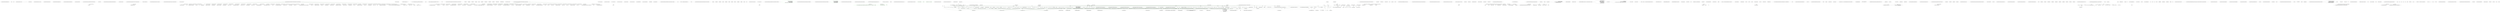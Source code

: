 digraph  {
n0 [cluster="CommonMark.Formatter.HtmlPrinter.EscapeHtml(string, bool)", label="Entry CommonMark.Formatter.HtmlPrinter.EscapeHtml(string, bool)", span="14-14"];
n1 [cluster="CommonMark.Formatter.HtmlPrinter.EscapeHtml(string, bool)", label="int pos = 0", span="16-16"];
n2 [cluster="CommonMark.Formatter.HtmlPrinter.EscapeHtml(string, bool)", label="int match", span="17-17"];
n36 [cluster="CommonMark.BString.binchr(string, int, string)", label="Entry CommonMark.BString.binchr(string, int, string)", span="46-46"];
n10 [cluster="CommonMark.Formatter.HtmlPrinter.EscapeHtml(string, bool)", label="'<'", span="27-27"];
n15 [cluster="CommonMark.Formatter.HtmlPrinter.EscapeHtml(string, bool)", label="'>'", span="33-33"];
n20 [cluster="CommonMark.Formatter.HtmlPrinter.EscapeHtml(string, bool)", label="'&'", span="39-39"];
n27 [cluster="CommonMark.Formatter.HtmlPrinter.EscapeHtml(string, bool)", label="''''", span="52-52"];
n37 [cluster="string.Remove(int, int)", label="Entry string.Remove(int, int)", span="0-0"];
n38 [cluster="CommonMark.BString.binsert(ref string, int, string, char)", label="Entry CommonMark.BString.binsert(ref string, int, string, char)", span="26-26"];
n39 [cluster="CommonMark.Parser.Scanner.scan_entity(string, int)", label="Entry CommonMark.Parser.Scanner.scan_entity(string, int)", span="329-329"];
n35 [cluster="CommonMark.Formatter.HtmlPrinter.EscapeHtml(string, bool)", label="Exit CommonMark.Formatter.HtmlPrinter.EscapeHtml(string, bool)", span="14-14"];
n40 [cluster="CommonMark.CommonMarkException.CommonMarkException(string)", label="Entry CommonMark.CommonMarkException.CommonMarkException(string)", span="28-28"];
n41 [cluster="string.Format(string, params object[])", label="Entry string.Format(string, params object[])", span="0-0"];
n42 [cluster="CommonMark.Formatter.HtmlPrinter.EnsureNewlineEnding(CommonMark.Formatter.HtmlTextWriter)", label="Entry CommonMark.Formatter.HtmlPrinter.EnsureNewlineEnding(CommonMark.Formatter.HtmlTextWriter)", span="70-70"];
n43 [cluster="CommonMark.Formatter.HtmlPrinter.EnsureNewlineEnding(CommonMark.Formatter.HtmlTextWriter)", label="!writer.EndsWithNewline", span="72-72"];
n44 [cluster="CommonMark.Formatter.HtmlPrinter.EnsureNewlineEnding(CommonMark.Formatter.HtmlTextWriter)", label="writer.WriteLine()", span="73-73"];
n45 [cluster="CommonMark.Formatter.HtmlPrinter.EnsureNewlineEnding(CommonMark.Formatter.HtmlTextWriter)", label="Exit CommonMark.Formatter.HtmlPrinter.EnsureNewlineEnding(CommonMark.Formatter.HtmlTextWriter)", span="70-70"];
n46 [cluster="System.IO.TextWriter.WriteLine()", label="Entry System.IO.TextWriter.WriteLine()", span="0-0"];
n47 [cluster="CommonMark.Formatter.HtmlPrinter.BlocksToHtml(System.IO.TextWriter, CommonMark.Syntax.Block, bool)", label="Entry CommonMark.Formatter.HtmlPrinter.BlocksToHtml(System.IO.TextWriter, CommonMark.Syntax.Block, bool)", span="80-80"];
n48 [cluster="CommonMark.Formatter.HtmlPrinter.BlocksToHtml(System.IO.TextWriter, CommonMark.Syntax.Block, bool)", label="var wrapper = new HtmlTextWriter(writer)", span="82-82"];
n49 [cluster="CommonMark.Formatter.HtmlPrinter.BlocksToHtml(System.IO.TextWriter, CommonMark.Syntax.Block, bool)", label="BlocksToHtmlInner(wrapper, b, tight)", span="83-83"];
n51 [cluster="CommonMark.Formatter.HtmlTextWriter.HtmlTextWriter(System.IO.TextWriter)", label="Entry CommonMark.Formatter.HtmlTextWriter.HtmlTextWriter(System.IO.TextWriter)", span="15-15"];
n50 [cluster="CommonMark.Formatter.HtmlPrinter.BlocksToHtml(System.IO.TextWriter, CommonMark.Syntax.Block, bool)", label="Exit CommonMark.Formatter.HtmlPrinter.BlocksToHtml(System.IO.TextWriter, CommonMark.Syntax.Block, bool)", span="80-80"];
n52 [cluster="CommonMark.Formatter.HtmlPrinter.BlocksToHtmlInner(CommonMark.Formatter.HtmlTextWriter, CommonMark.Syntax.Block, bool)", label="Entry CommonMark.Formatter.HtmlPrinter.BlocksToHtmlInner(CommonMark.Formatter.HtmlTextWriter, CommonMark.Syntax.Block, bool)", span="87-87"];
n53 [cluster="CommonMark.Formatter.HtmlPrinter.BlocksToHtmlInner(CommonMark.Formatter.HtmlTextWriter, CommonMark.Syntax.Block, bool)", label="string tag", span="89-89"];
n54 [cluster="CommonMark.Formatter.HtmlPrinter.BlocksToHtmlInner(CommonMark.Formatter.HtmlTextWriter, CommonMark.Syntax.Block, bool)", label="b != null", span="90-90"];
n55 [cluster="CommonMark.Formatter.HtmlPrinter.BlocksToHtmlInner(CommonMark.Formatter.HtmlTextWriter, CommonMark.Syntax.Block, bool)", label="b.Tag", span="92-92"];
n57 [cluster="CommonMark.Formatter.HtmlPrinter.BlocksToHtmlInner(CommonMark.Formatter.HtmlTextWriter, CommonMark.Syntax.Block, bool)", label="BlocksToHtmlInner(writer, b.FirstChild, false)", span="95-95"];
n59 [cluster="CommonMark.Formatter.HtmlPrinter.BlocksToHtmlInner(CommonMark.Formatter.HtmlTextWriter, CommonMark.Syntax.Block, bool)", label=tight, span="99-99"];
n60 [cluster="CommonMark.Formatter.HtmlPrinter.BlocksToHtmlInner(CommonMark.Formatter.HtmlTextWriter, CommonMark.Syntax.Block, bool)", label="InlinesToHtml(writer, b.InlineContent)", span="101-101"];
n61 [cluster="CommonMark.Formatter.HtmlPrinter.BlocksToHtmlInner(CommonMark.Formatter.HtmlTextWriter, CommonMark.Syntax.Block, bool)", label="EnsureNewlineEnding(writer)", span="105-105"];
n62 [cluster="CommonMark.Formatter.HtmlPrinter.BlocksToHtmlInner(CommonMark.Formatter.HtmlTextWriter, CommonMark.Syntax.Block, bool)", label="writer.Write(''<p>'')", span="106-106"];
n63 [cluster="CommonMark.Formatter.HtmlPrinter.BlocksToHtmlInner(CommonMark.Formatter.HtmlTextWriter, CommonMark.Syntax.Block, bool)", label="InlinesToHtml(writer, b.InlineContent)", span="107-107"];
n64 [cluster="CommonMark.Formatter.HtmlPrinter.BlocksToHtmlInner(CommonMark.Formatter.HtmlTextWriter, CommonMark.Syntax.Block, bool)", label="writer.WriteLine(''</p>'')", span="108-108"];
n66 [cluster="CommonMark.Formatter.HtmlPrinter.BlocksToHtmlInner(CommonMark.Formatter.HtmlTextWriter, CommonMark.Syntax.Block, bool)", label="EnsureNewlineEnding(writer)", span="113-113"];
n67 [cluster="CommonMark.Formatter.HtmlPrinter.BlocksToHtmlInner(CommonMark.Formatter.HtmlTextWriter, CommonMark.Syntax.Block, bool)", label="writer.WriteLine(''<blockquote>'')", span="114-114"];
n68 [cluster="CommonMark.Formatter.HtmlPrinter.BlocksToHtmlInner(CommonMark.Formatter.HtmlTextWriter, CommonMark.Syntax.Block, bool)", label="BlocksToHtmlInner(writer, b.FirstChild, false)", span="115-115"];
n69 [cluster="CommonMark.Formatter.HtmlPrinter.BlocksToHtmlInner(CommonMark.Formatter.HtmlTextWriter, CommonMark.Syntax.Block, bool)", label="writer.WriteLine(''</blockquote>'')", span="116-116"];
n71 [cluster="CommonMark.Formatter.HtmlPrinter.BlocksToHtmlInner(CommonMark.Formatter.HtmlTextWriter, CommonMark.Syntax.Block, bool)", label="EnsureNewlineEnding(writer)", span="120-120"];
n72 [cluster="CommonMark.Formatter.HtmlPrinter.BlocksToHtmlInner(CommonMark.Formatter.HtmlTextWriter, CommonMark.Syntax.Block, bool)", label="writer.Write(''<li>'')", span="121-121"];
n75 [cluster="CommonMark.Formatter.HtmlPrinter.BlocksToHtmlInner(CommonMark.Formatter.HtmlTextWriter, CommonMark.Syntax.Block, bool)", label="BlocksToHtmlInner(sbw, b.FirstChild, tight)", span="125-125"];
n77 [cluster="CommonMark.Formatter.HtmlPrinter.BlocksToHtmlInner(CommonMark.Formatter.HtmlTextWriter, CommonMark.Syntax.Block, bool)", label="writer.Write(sb.ToString().TrimEnd())", span="127-127"];
n78 [cluster="CommonMark.Formatter.HtmlPrinter.BlocksToHtmlInner(CommonMark.Formatter.HtmlTextWriter, CommonMark.Syntax.Block, bool)", label="writer.WriteLine(''</li>'')", span="129-129"];
n80 [cluster="CommonMark.Formatter.HtmlPrinter.BlocksToHtmlInner(CommonMark.Formatter.HtmlTextWriter, CommonMark.Syntax.Block, bool)", label="EnsureNewlineEnding(writer)", span="134-134"];
n81 [cluster="CommonMark.Formatter.HtmlPrinter.BlocksToHtmlInner(CommonMark.Formatter.HtmlTextWriter, CommonMark.Syntax.Block, bool)", label="var data = b.Attributes.ListData", span="135-135"];
n83 [cluster="CommonMark.Formatter.HtmlPrinter.BlocksToHtmlInner(CommonMark.Formatter.HtmlTextWriter, CommonMark.Syntax.Block, bool)", label="writer.Write(''<'' + tag)", span="137-137"];
n85 [cluster="CommonMark.Formatter.HtmlPrinter.BlocksToHtmlInner(CommonMark.Formatter.HtmlTextWriter, CommonMark.Syntax.Block, bool)", label="writer.Write('' start=\'''' + data.Start.ToString(System.Globalization.CultureInfo.InvariantCulture) + ''\'''')", span="139-139"];
n86 [cluster="CommonMark.Formatter.HtmlPrinter.BlocksToHtmlInner(CommonMark.Formatter.HtmlTextWriter, CommonMark.Syntax.Block, bool)", label="writer.WriteLine(''>'')", span="140-140"];
n87 [cluster="CommonMark.Formatter.HtmlPrinter.BlocksToHtmlInner(CommonMark.Formatter.HtmlTextWriter, CommonMark.Syntax.Block, bool)", label="BlocksToHtmlInner(writer, b.FirstChild, data.IsTight)", span="141-141"];
n88 [cluster="CommonMark.Formatter.HtmlPrinter.BlocksToHtmlInner(CommonMark.Formatter.HtmlTextWriter, CommonMark.Syntax.Block, bool)", label="writer.WriteLine(''</'' + tag + ''>'')", span="142-142"];
n91 [cluster="CommonMark.Formatter.HtmlPrinter.BlocksToHtmlInner(CommonMark.Formatter.HtmlTextWriter, CommonMark.Syntax.Block, bool)", label="tag = ''h'' + b.Attributes.HeaderLevel.ToString(System.Globalization.CultureInfo.InvariantCulture)", span="147-147"];
n92 [cluster="CommonMark.Formatter.HtmlPrinter.BlocksToHtmlInner(CommonMark.Formatter.HtmlTextWriter, CommonMark.Syntax.Block, bool)", label="EnsureNewlineEnding(writer)", span="148-148"];
n93 [cluster="CommonMark.Formatter.HtmlPrinter.BlocksToHtmlInner(CommonMark.Formatter.HtmlTextWriter, CommonMark.Syntax.Block, bool)", label="writer.Write(''<'' + tag + ''>'')", span="149-149"];
n94 [cluster="CommonMark.Formatter.HtmlPrinter.BlocksToHtmlInner(CommonMark.Formatter.HtmlTextWriter, CommonMark.Syntax.Block, bool)", label="InlinesToHtml(writer, b.InlineContent)", span="150-150"];
n95 [cluster="CommonMark.Formatter.HtmlPrinter.BlocksToHtmlInner(CommonMark.Formatter.HtmlTextWriter, CommonMark.Syntax.Block, bool)", label="writer.WriteLine(''</'' + tag + ''>'')", span="151-151"];
n97 [cluster="CommonMark.Formatter.HtmlPrinter.BlocksToHtmlInner(CommonMark.Formatter.HtmlTextWriter, CommonMark.Syntax.Block, bool)", label="EnsureNewlineEnding(writer)", span="155-155"];
n98 [cluster="CommonMark.Formatter.HtmlPrinter.BlocksToHtmlInner(CommonMark.Formatter.HtmlTextWriter, CommonMark.Syntax.Block, bool)", label="writer.Write(''<pre><code>'')", span="156-156"];
n99 [cluster="CommonMark.Formatter.HtmlPrinter.BlocksToHtmlInner(CommonMark.Formatter.HtmlTextWriter, CommonMark.Syntax.Block, bool)", label="writer.Write(EscapeHtml(b.StringContent, false))", span="157-157"];
n100 [cluster="CommonMark.Formatter.HtmlPrinter.BlocksToHtmlInner(CommonMark.Formatter.HtmlTextWriter, CommonMark.Syntax.Block, bool)", label="writer.WriteLine(''</code></pre>'')", span="158-158"];
n102 [cluster="CommonMark.Formatter.HtmlPrinter.BlocksToHtmlInner(CommonMark.Formatter.HtmlTextWriter, CommonMark.Syntax.Block, bool)", label="EnsureNewlineEnding(writer)", span="162-162"];
n103 [cluster="CommonMark.Formatter.HtmlPrinter.BlocksToHtmlInner(CommonMark.Formatter.HtmlTextWriter, CommonMark.Syntax.Block, bool)", label="writer.Write(''<pre><code'')", span="163-163"];
n104 [cluster="CommonMark.Formatter.HtmlPrinter.BlocksToHtmlInner(CommonMark.Formatter.HtmlTextWriter, CommonMark.Syntax.Block, bool)", label="b.Attributes.FencedCodeData.Info.Length > 0", span="164-164"];
n105 [cluster="CommonMark.Formatter.HtmlPrinter.BlocksToHtmlInner(CommonMark.Formatter.HtmlTextWriter, CommonMark.Syntax.Block, bool)", label="string[] info_words = EscapeHtml(b.Attributes.FencedCodeData.Info, true).Split(new[] { ' ' })", span="166-166"];
n106 [cluster="CommonMark.Formatter.HtmlPrinter.BlocksToHtmlInner(CommonMark.Formatter.HtmlTextWriter, CommonMark.Syntax.Block, bool)", label="writer.Write('' class=\''language-'' + info_words[0] + ''\'''')", span="167-167"];
n107 [cluster="CommonMark.Formatter.HtmlPrinter.BlocksToHtmlInner(CommonMark.Formatter.HtmlTextWriter, CommonMark.Syntax.Block, bool)", label="writer.Write(''>'')", span="169-169"];
n108 [cluster="CommonMark.Formatter.HtmlPrinter.BlocksToHtmlInner(CommonMark.Formatter.HtmlTextWriter, CommonMark.Syntax.Block, bool)", label="writer.Write(EscapeHtml(b.StringContent, false))", span="170-170"];
n109 [cluster="CommonMark.Formatter.HtmlPrinter.BlocksToHtmlInner(CommonMark.Formatter.HtmlTextWriter, CommonMark.Syntax.Block, bool)", label="writer.WriteLine(''</code></pre>'')", span="171-171"];
n111 [cluster="CommonMark.Formatter.HtmlPrinter.BlocksToHtmlInner(CommonMark.Formatter.HtmlTextWriter, CommonMark.Syntax.Block, bool)", label="writer.Write(b.StringContent)", span="175-175"];
n113 [cluster="CommonMark.Formatter.HtmlPrinter.BlocksToHtmlInner(CommonMark.Formatter.HtmlTextWriter, CommonMark.Syntax.Block, bool)", label="writer.WriteLine(''<hr />'')", span="179-179"];
n115 [cluster="CommonMark.Formatter.HtmlPrinter.BlocksToHtmlInner(CommonMark.Formatter.HtmlTextWriter, CommonMark.Syntax.Block, bool)", label="throw new CommonMarkException(''Block type '' + b.Tag + '' is not supported.'', b);", span="186-186"];
n116 [cluster="CommonMark.Formatter.HtmlPrinter.BlocksToHtmlInner(CommonMark.Formatter.HtmlTextWriter, CommonMark.Syntax.Block, bool)", label="b = b.Next", span="188-188"];
n117 [cluster="CommonMark.Formatter.HtmlPrinter.BlocksToHtmlInner(CommonMark.Formatter.HtmlTextWriter, CommonMark.Syntax.Block, bool)", label="Exit CommonMark.Formatter.HtmlPrinter.BlocksToHtmlInner(CommonMark.Formatter.HtmlTextWriter, CommonMark.Syntax.Block, bool)", span="87-87"];
n56 [cluster="CommonMark.Formatter.HtmlPrinter.BlocksToHtmlInner(CommonMark.Formatter.HtmlTextWriter, CommonMark.Syntax.Block, bool)", label="BlockTag.Document", span="94-94"];
n58 [cluster="CommonMark.Formatter.HtmlPrinter.BlocksToHtmlInner(CommonMark.Formatter.HtmlTextWriter, CommonMark.Syntax.Block, bool)", label="BlockTag.Paragraph", span="98-98"];
n65 [cluster="CommonMark.Formatter.HtmlPrinter.BlocksToHtmlInner(CommonMark.Formatter.HtmlTextWriter, CommonMark.Syntax.Block, bool)", label="BlockTag.BlockQuote", span="112-112"];
n70 [cluster="CommonMark.Formatter.HtmlPrinter.BlocksToHtmlInner(CommonMark.Formatter.HtmlTextWriter, CommonMark.Syntax.Block, bool)", label="BlockTag.ListItem", span="119-119"];
n79 [cluster="CommonMark.Formatter.HtmlPrinter.BlocksToHtmlInner(CommonMark.Formatter.HtmlTextWriter, CommonMark.Syntax.Block, bool)", label="BlockTag.List", span="132-132"];
n89 [cluster="CommonMark.Formatter.HtmlPrinter.BlocksToHtmlInner(CommonMark.Formatter.HtmlTextWriter, CommonMark.Syntax.Block, bool)", label="BlockTag.AtxHeader", span="145-145"];
n96 [cluster="CommonMark.Formatter.HtmlPrinter.BlocksToHtmlInner(CommonMark.Formatter.HtmlTextWriter, CommonMark.Syntax.Block, bool)", label="BlockTag.IndentedCode", span="154-154"];
n101 [cluster="CommonMark.Formatter.HtmlPrinter.BlocksToHtmlInner(CommonMark.Formatter.HtmlTextWriter, CommonMark.Syntax.Block, bool)", label="BlockTag.FencedCode", span="161-161"];
n110 [cluster="CommonMark.Formatter.HtmlPrinter.BlocksToHtmlInner(CommonMark.Formatter.HtmlTextWriter, CommonMark.Syntax.Block, bool)", label="BlockTag.HtmlBlock", span="174-174"];
n112 [cluster="CommonMark.Formatter.HtmlPrinter.BlocksToHtmlInner(CommonMark.Formatter.HtmlTextWriter, CommonMark.Syntax.Block, bool)", label="BlockTag.HorizontalRuler", span="178-178"];
n114 [cluster="CommonMark.Formatter.HtmlPrinter.BlocksToHtmlInner(CommonMark.Formatter.HtmlTextWriter, CommonMark.Syntax.Block, bool)", label="BlockTag.ReferenceDefinition", span="182-182"];
n119 [cluster="System.IO.TextWriter.Write(string)", label="Entry System.IO.TextWriter.Write(string)", span="0-0"];
n118 [cluster="CommonMark.Formatter.HtmlPrinter.InlinesToHtml(CommonMark.Formatter.HtmlTextWriter, CommonMark.Syntax.Inline)", label="Entry CommonMark.Formatter.HtmlPrinter.InlinesToHtml(CommonMark.Formatter.HtmlTextWriter, CommonMark.Syntax.Inline)", span="196-196"];
n120 [cluster="System.IO.TextWriter.WriteLine(string)", label="Entry System.IO.TextWriter.WriteLine(string)", span="0-0"];
n73 [cluster="CommonMark.Formatter.HtmlPrinter.BlocksToHtmlInner(CommonMark.Formatter.HtmlTextWriter, CommonMark.Syntax.Block, bool)", label="var sb = new System.IO.StringWriter()", span="122-122"];
n74 [cluster="CommonMark.Formatter.HtmlPrinter.BlocksToHtmlInner(CommonMark.Formatter.HtmlTextWriter, CommonMark.Syntax.Block, bool)", label="var sbw = new HtmlTextWriter(sb)", span="123-123"];
n121 [cluster="System.IO.StringWriter.StringWriter()", label="Entry System.IO.StringWriter.StringWriter()", span="0-0"];
n76 [cluster="CommonMark.Formatter.HtmlPrinter.BlocksToHtmlInner(CommonMark.Formatter.HtmlTextWriter, CommonMark.Syntax.Block, bool)", label="sbw.Flush()", span="126-126"];
n122 [cluster="System.IO.TextWriter.Flush()", label="Entry System.IO.TextWriter.Flush()", span="0-0"];
n123 [cluster="System.IO.StringWriter.ToString()", label="Entry System.IO.StringWriter.ToString()", span="0-0"];
n124 [cluster="string.TrimEnd(params char[])", label="Entry string.TrimEnd(params char[])", span="0-0"];
n82 [cluster="CommonMark.Formatter.HtmlPrinter.BlocksToHtmlInner(CommonMark.Formatter.HtmlTextWriter, CommonMark.Syntax.Block, bool)", label="tag = data.ListType == ListType.Bullet ? ''ul'' : ''ol''", span="136-136"];
n84 [cluster="CommonMark.Formatter.HtmlPrinter.BlocksToHtmlInner(CommonMark.Formatter.HtmlTextWriter, CommonMark.Syntax.Block, bool)", label="data.Start != 1", span="138-138"];
n125 [cluster="int.ToString(System.IFormatProvider)", label="Entry int.ToString(System.IFormatProvider)", span="0-0"];
n90 [cluster="CommonMark.Formatter.HtmlPrinter.BlocksToHtmlInner(CommonMark.Formatter.HtmlTextWriter, CommonMark.Syntax.Block, bool)", label="BlockTag.SETextHeader", span="146-146"];
n126 [cluster="string.Split(params char[])", label="Entry string.Split(params char[])", span="0-0"];
n127 [cluster="CommonMark.CommonMarkException.CommonMarkException(string, CommonMark.Syntax.Block, System.Exception)", label="Entry CommonMark.CommonMarkException.CommonMarkException(string, CommonMark.Syntax.Block, System.Exception)", span="38-38"];
n128 [cluster="CommonMark.Formatter.HtmlPrinter.InlinesToHtml(CommonMark.Formatter.HtmlTextWriter, CommonMark.Syntax.Inline)", label="ils != null", span="198-198"];
n129 [cluster="CommonMark.Formatter.HtmlPrinter.InlinesToHtml(CommonMark.Formatter.HtmlTextWriter, CommonMark.Syntax.Inline)", label="ils.Tag", span="200-200"];
n131 [cluster="CommonMark.Formatter.HtmlPrinter.InlinesToHtml(CommonMark.Formatter.HtmlTextWriter, CommonMark.Syntax.Inline)", label="writer.Write(EscapeHtml(ils.Content.Literal, false))", span="203-203"];
n133 [cluster="CommonMark.Formatter.HtmlPrinter.InlinesToHtml(CommonMark.Formatter.HtmlTextWriter, CommonMark.Syntax.Inline)", label="writer.WriteLine(''<br />'')", span="207-207"];
n135 [cluster="CommonMark.Formatter.HtmlPrinter.InlinesToHtml(CommonMark.Formatter.HtmlTextWriter, CommonMark.Syntax.Inline)", label="writer.WriteLine()", span="211-211"];
n137 [cluster="CommonMark.Formatter.HtmlPrinter.InlinesToHtml(CommonMark.Formatter.HtmlTextWriter, CommonMark.Syntax.Inline)", label="writer.Write(''<code>'')", span="215-215"];
n138 [cluster="CommonMark.Formatter.HtmlPrinter.InlinesToHtml(CommonMark.Formatter.HtmlTextWriter, CommonMark.Syntax.Inline)", label="writer.Write(EscapeHtml(ils.Content.Literal, false))", span="216-216"];
n139 [cluster="CommonMark.Formatter.HtmlPrinter.InlinesToHtml(CommonMark.Formatter.HtmlTextWriter, CommonMark.Syntax.Inline)", label="writer.Write(''</code>'')", span="217-217"];
n142 [cluster="CommonMark.Formatter.HtmlPrinter.InlinesToHtml(CommonMark.Formatter.HtmlTextWriter, CommonMark.Syntax.Inline)", label="writer.Write(ils.Content.Literal)", span="222-222"];
n145 [cluster="CommonMark.Formatter.HtmlPrinter.InlinesToHtml(CommonMark.Formatter.HtmlTextWriter, CommonMark.Syntax.Inline)", label="ils.Content.Linkable.Title.Length > 0", span="227-227"];
n146 [cluster="CommonMark.Formatter.HtmlPrinter.InlinesToHtml(CommonMark.Formatter.HtmlTextWriter, CommonMark.Syntax.Inline)", label="mbtitle = '' title=\'''' + EscapeHtml(ils.Content.Linkable.Title, true) + ''\''''", span="228-228"];
n148 [cluster="CommonMark.Formatter.HtmlPrinter.InlinesToHtml(CommonMark.Formatter.HtmlTextWriter, CommonMark.Syntax.Inline)", label="writer.Write(''<a href=\''{0}\''{1}>'', EscapeHtml(ils.Content.Linkable.Url, true), mbtitle)", span="232-232"];
n149 [cluster="CommonMark.Formatter.HtmlPrinter.InlinesToHtml(CommonMark.Formatter.HtmlTextWriter, CommonMark.Syntax.Inline)", label="InlinesToHtml(writer, ils.Content.Linkable.Label)", span="233-233"];
n150 [cluster="CommonMark.Formatter.HtmlPrinter.InlinesToHtml(CommonMark.Formatter.HtmlTextWriter, CommonMark.Syntax.Inline)", label="writer.Write(''</a>'')", span="234-234"];
n152 [cluster="CommonMark.Formatter.HtmlPrinter.InlinesToHtml(CommonMark.Formatter.HtmlTextWriter, CommonMark.Syntax.Inline)", label="writer.Write(''<img src=\'''')", span="238-238"];
n153 [cluster="CommonMark.Formatter.HtmlPrinter.InlinesToHtml(CommonMark.Formatter.HtmlTextWriter, CommonMark.Syntax.Inline)", label="writer.Write(EscapeHtml(ils.Content.Linkable.Url, true))", span="239-239"];
n154 [cluster="CommonMark.Formatter.HtmlPrinter.InlinesToHtml(CommonMark.Formatter.HtmlTextWriter, CommonMark.Syntax.Inline)", label="writer.Write(''\'' alt=\'''')", span="240-240"];
n157 [cluster="CommonMark.Formatter.HtmlPrinter.InlinesToHtml(CommonMark.Formatter.HtmlTextWriter, CommonMark.Syntax.Inline)", label="InlinesToHtml(sbw, ils.Content.Linkable.Label)", span="244-244"];
n159 [cluster="CommonMark.Formatter.HtmlPrinter.InlinesToHtml(CommonMark.Formatter.HtmlTextWriter, CommonMark.Syntax.Inline)", label="writer.Write(EscapeHtml(sb.ToString(), false))", span="246-246"];
n160 [cluster="CommonMark.Formatter.HtmlPrinter.InlinesToHtml(CommonMark.Formatter.HtmlTextWriter, CommonMark.Syntax.Inline)", label="writer.Write(''\'''')", span="248-248"];
n161 [cluster="CommonMark.Formatter.HtmlPrinter.InlinesToHtml(CommonMark.Formatter.HtmlTextWriter, CommonMark.Syntax.Inline)", label="ils.Content.Linkable.Title.Length > 0", span="249-249"];
n162 [cluster="CommonMark.Formatter.HtmlPrinter.InlinesToHtml(CommonMark.Formatter.HtmlTextWriter, CommonMark.Syntax.Inline)", label="writer.Write('' title=\'''')", span="251-251"];
n163 [cluster="CommonMark.Formatter.HtmlPrinter.InlinesToHtml(CommonMark.Formatter.HtmlTextWriter, CommonMark.Syntax.Inline)", label="writer.Write(EscapeHtml(ils.Content.Linkable.Title, true))", span="252-252"];
n164 [cluster="CommonMark.Formatter.HtmlPrinter.InlinesToHtml(CommonMark.Formatter.HtmlTextWriter, CommonMark.Syntax.Inline)", label="writer.Write(''\'''')", span="253-253"];
n165 [cluster="CommonMark.Formatter.HtmlPrinter.InlinesToHtml(CommonMark.Formatter.HtmlTextWriter, CommonMark.Syntax.Inline)", label="writer.Write('' />'')", span="255-255"];
n167 [cluster="CommonMark.Formatter.HtmlPrinter.InlinesToHtml(CommonMark.Formatter.HtmlTextWriter, CommonMark.Syntax.Inline)", label="writer.Write(''<strong>'')", span="259-259"];
n168 [cluster="CommonMark.Formatter.HtmlPrinter.InlinesToHtml(CommonMark.Formatter.HtmlTextWriter, CommonMark.Syntax.Inline)", label="InlinesToHtml(writer, ils.Content.Inlines)", span="260-260"];
n169 [cluster="CommonMark.Formatter.HtmlPrinter.InlinesToHtml(CommonMark.Formatter.HtmlTextWriter, CommonMark.Syntax.Inline)", label="writer.Write(''</strong>'')", span="261-261"];
n171 [cluster="CommonMark.Formatter.HtmlPrinter.InlinesToHtml(CommonMark.Formatter.HtmlTextWriter, CommonMark.Syntax.Inline)", label="writer.Write(''<em>'')", span="265-265"];
n172 [cluster="CommonMark.Formatter.HtmlPrinter.InlinesToHtml(CommonMark.Formatter.HtmlTextWriter, CommonMark.Syntax.Inline)", label="InlinesToHtml(writer, ils.Content.Inlines)", span="266-266"];
n173 [cluster="CommonMark.Formatter.HtmlPrinter.InlinesToHtml(CommonMark.Formatter.HtmlTextWriter, CommonMark.Syntax.Inline)", label="writer.Write(''</em>'')", span="267-267"];
n174 [cluster="CommonMark.Formatter.HtmlPrinter.InlinesToHtml(CommonMark.Formatter.HtmlTextWriter, CommonMark.Syntax.Inline)", label="throw new CommonMarkException(''Inline type '' + ils.Tag + '' is not supported.'', ils);", span="271-271"];
n175 [cluster="CommonMark.Formatter.HtmlPrinter.InlinesToHtml(CommonMark.Formatter.HtmlTextWriter, CommonMark.Syntax.Inline)", label="ils = ils.Next", span="273-273"];
n176 [cluster="CommonMark.Formatter.HtmlPrinter.InlinesToHtml(CommonMark.Formatter.HtmlTextWriter, CommonMark.Syntax.Inline)", label="Exit CommonMark.Formatter.HtmlPrinter.InlinesToHtml(CommonMark.Formatter.HtmlTextWriter, CommonMark.Syntax.Inline)", span="196-196"];
n130 [cluster="CommonMark.Formatter.HtmlPrinter.InlinesToHtml(CommonMark.Formatter.HtmlTextWriter, CommonMark.Syntax.Inline)", label="InlineTag.String", span="202-202"];
n132 [cluster="CommonMark.Formatter.HtmlPrinter.InlinesToHtml(CommonMark.Formatter.HtmlTextWriter, CommonMark.Syntax.Inline)", label="InlineTag.LineBreak", span="206-206"];
n134 [cluster="CommonMark.Formatter.HtmlPrinter.InlinesToHtml(CommonMark.Formatter.HtmlTextWriter, CommonMark.Syntax.Inline)", label="InlineTag.SoftBreak", span="210-210"];
n136 [cluster="CommonMark.Formatter.HtmlPrinter.InlinesToHtml(CommonMark.Formatter.HtmlTextWriter, CommonMark.Syntax.Inline)", label="InlineTag.Code", span="214-214"];
n140 [cluster="CommonMark.Formatter.HtmlPrinter.InlinesToHtml(CommonMark.Formatter.HtmlTextWriter, CommonMark.Syntax.Inline)", label="InlineTag.RawHtml", span="220-220"];
n143 [cluster="CommonMark.Formatter.HtmlPrinter.InlinesToHtml(CommonMark.Formatter.HtmlTextWriter, CommonMark.Syntax.Inline)", label="InlineTag.Link", span="225-225"];
n151 [cluster="CommonMark.Formatter.HtmlPrinter.InlinesToHtml(CommonMark.Formatter.HtmlTextWriter, CommonMark.Syntax.Inline)", label="InlineTag.Image", span="237-237"];
n166 [cluster="CommonMark.Formatter.HtmlPrinter.InlinesToHtml(CommonMark.Formatter.HtmlTextWriter, CommonMark.Syntax.Inline)", label="InlineTag.Strong", span="258-258"];
n170 [cluster="CommonMark.Formatter.HtmlPrinter.InlinesToHtml(CommonMark.Formatter.HtmlTextWriter, CommonMark.Syntax.Inline)", label="InlineTag.Emphasis", span="264-264"];
n141 [cluster="CommonMark.Formatter.HtmlPrinter.InlinesToHtml(CommonMark.Formatter.HtmlTextWriter, CommonMark.Syntax.Inline)", label="InlineTag.Entity", span="221-221"];
n144 [cluster="CommonMark.Formatter.HtmlPrinter.InlinesToHtml(CommonMark.Formatter.HtmlTextWriter, CommonMark.Syntax.Inline)", label="string mbtitle", span="226-226"];
n147 [cluster="CommonMark.Formatter.HtmlPrinter.InlinesToHtml(CommonMark.Formatter.HtmlTextWriter, CommonMark.Syntax.Inline)", label="mbtitle = ''''", span="230-230"];
n177 [cluster="System.IO.TextWriter.Write(string, object, object)", label="Entry System.IO.TextWriter.Write(string, object, object)", span="0-0"];
n155 [cluster="CommonMark.Formatter.HtmlPrinter.InlinesToHtml(CommonMark.Formatter.HtmlTextWriter, CommonMark.Syntax.Inline)", label="var sb = new System.IO.StringWriter()", span="241-241"];
n156 [cluster="CommonMark.Formatter.HtmlPrinter.InlinesToHtml(CommonMark.Formatter.HtmlTextWriter, CommonMark.Syntax.Inline)", label="var sbw = new HtmlTextWriter(sb)", span="242-242"];
n158 [cluster="CommonMark.Formatter.HtmlPrinter.InlinesToHtml(CommonMark.Formatter.HtmlTextWriter, CommonMark.Syntax.Inline)", label="sbw.Flush()", span="245-245"];
n178 [cluster="CommonMark.CommonMarkException.CommonMarkException(string, CommonMark.Syntax.Inline, System.Exception)", label="Entry CommonMark.CommonMarkException.CommonMarkException(string, CommonMark.Syntax.Inline, System.Exception)", span="34-34"];
d9 [cluster="CommonMark.Parser.BlockMethods.can_contain(CommonMark.Syntax.BlockTag, CommonMark.Syntax.BlockTag)", color=green, community=0, label="return (parent_type == BlockTag.Document ||\r\n                     parent_type == BlockTag.BlockQuote ||\r\n                     parent_type == BlockTag.ListItem ||\r\n                     (parent_type == BlockTag.List && child_type == BlockTag.ListItem));", prediction=0, span="25-28"];
d8 [cluster="CommonMark.Parser.BlockMethods.can_contain(CommonMark.Syntax.BlockTag, CommonMark.Syntax.BlockTag)", label="Entry CommonMark.Parser.BlockMethods.can_contain(CommonMark.Syntax.BlockTag, CommonMark.Syntax.BlockTag)", span="23-23"];
d10 [cluster="CommonMark.Parser.BlockMethods.can_contain(CommonMark.Syntax.BlockTag, CommonMark.Syntax.BlockTag)", label="Exit CommonMark.Parser.BlockMethods.can_contain(CommonMark.Syntax.BlockTag, CommonMark.Syntax.BlockTag)", span="23-23"];
d12 [cluster="CommonMark.Parser.BlockMethods.accepts_lines(CommonMark.Syntax.BlockTag)", color=green, community=0, label="return (block_type == BlockTag.Paragraph ||\r\n                    block_type == BlockTag.AtxHeader ||\r\n                    block_type == BlockTag.IndentedCode ||\r\n                    block_type == BlockTag.FencedCode);", prediction=1, span="36-39"];
d11 [cluster="CommonMark.Parser.BlockMethods.accepts_lines(CommonMark.Syntax.BlockTag)", label="Entry CommonMark.Parser.BlockMethods.accepts_lines(CommonMark.Syntax.BlockTag)", span="34-34"];
d13 [cluster="CommonMark.Parser.BlockMethods.accepts_lines(CommonMark.Syntax.BlockTag)", label="Exit CommonMark.Parser.BlockMethods.accepts_lines(CommonMark.Syntax.BlockTag)", span="34-34"];
d16 [cluster="CommonMark.Parser.BlockMethods.add_line(CommonMark.Syntax.Block, string, int, int)", color=green, community=0, label="throw new CommonMarkException(string.Format(System.Globalization.CultureInfo.InvariantCulture, ''Attempted to add line '{0}' to closed container ({1}).'', ln, block.Tag));", prediction=2, span="46-46"];
d14 [cluster="CommonMark.Parser.BlockMethods.add_line(CommonMark.Syntax.Block, string, int, int)", label="Entry CommonMark.Parser.BlockMethods.add_line(CommonMark.Syntax.Block, string, int, int)", span="43-43"];
d15 [cluster="CommonMark.Parser.BlockMethods.add_line(CommonMark.Syntax.Block, string, int, int)", label="!block.IsOpen", span="45-45"];
d23 [cluster="CommonMark.Parser.BlockMethods.add_line(CommonMark.Syntax.Block, string, int, int)", label="Exit CommonMark.Parser.BlockMethods.add_line(CommonMark.Syntax.Block, string, int, int)", span="43-43"];
d25 [cluster="string.Format(System.IFormatProvider, string, object, object)", label="Entry string.Format(System.IFormatProvider, string, object, object)", span="0-0"];
d18 [cluster="CommonMark.Parser.BlockMethods.add_line(CommonMark.Syntax.Block, string, int, int)", color=green, community=0, label="var curSC = block.StringContent", prediction=3, span="50-50"];
d17 [cluster="CommonMark.Parser.BlockMethods.add_line(CommonMark.Syntax.Block, string, int, int)", label="var len = length == -1 ? ln.Length - offset : length", span="48-48"];
d19 [cluster="CommonMark.Parser.BlockMethods.add_line(CommonMark.Syntax.Block, string, int, int)", color=green, community=0, label="curSC == null", prediction=4, span="51-51"];
d20 [cluster="CommonMark.Parser.BlockMethods.add_line(CommonMark.Syntax.Block, string, int, int)", color=green, community=0, label="block.StringContent = curSC = new StringContent()", prediction=5, span="52-52"];
d21 [cluster="CommonMark.Parser.BlockMethods.add_line(CommonMark.Syntax.Block, string, int, int)", color=green, community=0, label="len > 0", prediction=2, span="54-54"];
d26 [cluster="CommonMark.Syntax.StringContent.StringContent()", label="Entry CommonMark.Syntax.StringContent.StringContent()", span="10-10"];
d22 [cluster="CommonMark.Parser.BlockMethods.add_line(CommonMark.Syntax.Block, string, int, int)", color=green, community=0, label="block.StringContent.Append(ln, offset, len)", prediction=2, span="55-55"];
d27 [cluster="CommonMark.Syntax.StringContent.Append(string, int, int)", label="Entry CommonMark.Syntax.StringContent.Append(string, int, int)", span="32-32"];
d97 [cluster="CommonMark.Parser.BlockMethods.add_child(CommonMark.Syntax.Block, CommonMark.Syntax.BlockTag, int, int)", label="!can_contain(parent.Tag, block_type)", span="192-192"];
d287 [cluster="CommonMark.Parser.BlockMethods.incorporate_line(string, int, ref CommonMark.Syntax.Block)", label="accepts_lines(container.Tag)", span="591-591"];
d329 [cluster="CommonMark.Parser.BlockMethods.incorporate_line(string, int, ref CommonMark.Syntax.Block)", label="accepts_lines(container.Tag)", span="713-713"];
d301 [cluster="CommonMark.Parser.BlockMethods.incorporate_line(string, int, ref CommonMark.Syntax.Block)", label="add_line(cur, ln, offset)", span="636-636"];
d308 [cluster="CommonMark.Parser.BlockMethods.incorporate_line(string, int, ref CommonMark.Syntax.Block)", label="add_line(container, ln, offset)", span="657-657"];
d314 [cluster="CommonMark.Parser.BlockMethods.incorporate_line(string, int, ref CommonMark.Syntax.Block)", label="add_line(container, ln, offset)", span="675-675"];
d316 [cluster="CommonMark.Parser.BlockMethods.incorporate_line(string, int, ref CommonMark.Syntax.Block)", label="add_line(container, ln, offset)", span="682-682"];
d326 [cluster="CommonMark.Parser.BlockMethods.incorporate_line(string, int, ref CommonMark.Syntax.Block)", label="add_line(container, ln, first_nonspace, p - first_nonspace + 1)", span="708-708"];
d330 [cluster="CommonMark.Parser.BlockMethods.incorporate_line(string, int, ref CommonMark.Syntax.Block)", label="add_line(container, ln, first_nonspace)", span="716-716"];
d333 [cluster="CommonMark.Parser.BlockMethods.incorporate_line(string, int, ref CommonMark.Syntax.Block)", label="add_line(container, ln, first_nonspace)", span="724-724"];
d96 [cluster="CommonMark.Parser.BlockMethods.add_child(CommonMark.Syntax.Block, CommonMark.Syntax.BlockTag, int, int)", label="Entry CommonMark.Parser.BlockMethods.add_child(CommonMark.Syntax.Block, CommonMark.Syntax.BlockTag, int, int)", span="188-188"];
d99 [cluster="CommonMark.Parser.BlockMethods.add_child(CommonMark.Syntax.Block, CommonMark.Syntax.BlockTag, int, int)", label="parent = parent.Parent", span="195-195"];
d98 [cluster="CommonMark.Parser.BlockMethods.add_child(CommonMark.Syntax.Block, CommonMark.Syntax.BlockTag, int, int)", label="finalize(parent, start_line)", span="194-194"];
d100 [cluster="CommonMark.Parser.BlockMethods.add_child(CommonMark.Syntax.Block, CommonMark.Syntax.BlockTag, int, int)", label="parent == null", span="198-198"];
d233 [cluster="CommonMark.Parser.BlockMethods.incorporate_line(string, int, ref CommonMark.Syntax.Block)", label="break_out_of_lists(ref container, line_number)", span="459-459"];
d243 [cluster="CommonMark.Parser.BlockMethods.incorporate_line(string, int, ref CommonMark.Syntax.Block)", label="container = add_child(container, BlockTag.IndentedCode, line_number, offset + 1)", span="481-481"];
d248 [cluster="CommonMark.Parser.BlockMethods.incorporate_line(string, int, ref CommonMark.Syntax.Block)", label="container = add_child(container, BlockTag.BlockQuote, line_number, offset + 1)", span="498-498"];
d251 [cluster="CommonMark.Parser.BlockMethods.incorporate_line(string, int, ref CommonMark.Syntax.Block)", label="container = add_child(container, BlockTag.AtxHeader, line_number, offset + 1)", span="505-505"];
d254 [cluster="CommonMark.Parser.BlockMethods.incorporate_line(string, int, ref CommonMark.Syntax.Block)", label="container = add_child(container, BlockTag.FencedCode, line_number, first_nonspace + 1)", span="512-512"];
d260 [cluster="CommonMark.Parser.BlockMethods.incorporate_line(string, int, ref CommonMark.Syntax.Block)", label="container = add_child(container, BlockTag.HtmlBlock, line_number, first_nonspace + 1)", span="522-522"];
d264 [cluster="CommonMark.Parser.BlockMethods.incorporate_line(string, int, ref CommonMark.Syntax.Block)", label="offset = ln.Length - 1", span="533-533"];
d269 [cluster="CommonMark.Parser.BlockMethods.incorporate_line(string, int, ref CommonMark.Syntax.Block)", label="offset = ln.Length - 1", span="543-543"];
d285 [cluster="CommonMark.Parser.BlockMethods.incorporate_line(string, int, ref CommonMark.Syntax.Block)", label="container = add_child(container, BlockTag.ListItem, line_number, first_nonspace + 1)", span="583-583"];
d187 [cluster="CommonMark.Parser.BlockMethods.incorporate_line(string, int, ref CommonMark.Syntax.Block)", label="container = cur.Top", span="348-348"];
d189 [cluster="CommonMark.Parser.BlockMethods.incorporate_line(string, int, ref CommonMark.Syntax.Block)", label="container = container.LastChild", span="355-355"];
d230 [cluster="CommonMark.Parser.BlockMethods.incorporate_line(string, int, ref CommonMark.Syntax.Block)", label="container = container.Parent", span="449-449"];
d258 [cluster="CommonMark.Parser.BlockMethods.incorporate_line(string, int, ref CommonMark.Syntax.Block)", label="offset = first_nonspace + matched", span="516-516"];
d252 [cluster="CommonMark.Parser.BlockMethods.incorporate_line(string, int, ref CommonMark.Syntax.Block)", label="container.HeaderLevel = i", span="506-506"];
d268 [cluster="CommonMark.Parser.BlockMethods.incorporate_line(string, int, ref CommonMark.Syntax.Block)", label="container = container.Parent", span="542-542"];
d286 [cluster="CommonMark.Parser.BlockMethods.incorporate_line(string, int, ref CommonMark.Syntax.Block)", label="container.ListData = data", span="584-584"];
d234 [cluster="CommonMark.Parser.BlockMethods.incorporate_line(string, int, ref CommonMark.Syntax.Block)", label="container.Tag != BlockTag.FencedCode && \r\n                   container.Tag != BlockTag.IndentedCode &&\r\n                   container.Tag != BlockTag.HtmlBlock", span="463-465"];
d288 [cluster="CommonMark.Parser.BlockMethods.incorporate_line(string, int, ref CommonMark.Syntax.Block)", label="first_nonspace = offset", span="601-601"];
d318 [cluster="CommonMark.Parser.BlockMethods.incorporate_line(string, int, ref CommonMark.Syntax.Block)", label="container.Tag == BlockTag.AtxHeader", span="691-691"];
d331 [cluster="CommonMark.Parser.BlockMethods.incorporate_line(string, int, ref CommonMark.Syntax.Block)", label="container.Tag != BlockTag.HorizontalRuler && container.Tag != BlockTag.SETextHeader", span="719-719"];
d174 [cluster="CommonMark.Parser.BlockMethods.incorporate_line(string, int, ref CommonMark.Syntax.Block)", label="Entry CommonMark.Parser.BlockMethods.incorporate_line(string, int, ref CommonMark.Syntax.Block)", span="332-332"];
d182 [cluster="CommonMark.Parser.BlockMethods.incorporate_line(string, int, ref CommonMark.Syntax.Block)", label="Block cur = curptr", span="341-341"];
d176 [cluster="CommonMark.Parser.BlockMethods.incorporate_line(string, int, ref CommonMark.Syntax.Block)", label="int offset = 0", span="335-335"];
d204 [cluster="CommonMark.Parser.BlockMethods.incorporate_line(string, int, ref CommonMark.Syntax.Block)", label="offset += container.ListData.MarkerOffset + container.ListData.Padding", span="385-385"];
d210 [cluster="CommonMark.Parser.BlockMethods.incorporate_line(string, int, ref CommonMark.Syntax.Block)", label="offset += CODE_INDENT", span="397-397"];
d220 [cluster="CommonMark.Parser.BlockMethods.incorporate_line(string, int, ref CommonMark.Syntax.Block)", label="offset++", span="420-420"];
d242 [cluster="CommonMark.Parser.BlockMethods.incorporate_line(string, int, ref CommonMark.Syntax.Block)", label="offset += CODE_INDENT", span="480-480"];
d300 [cluster="CommonMark.Parser.BlockMethods.incorporate_line(string, int, ref CommonMark.Syntax.Block)", label="cur != last_matched_container &&\r\n                container == last_matched_container &&\r\n                !blank &&\r\n                cur.Tag == BlockTag.Paragraph &&\r\n                cur.StringContent.Length > 0", span="629-633"];
d198 [cluster="CommonMark.Parser.BlockMethods.incorporate_line(string, int, ref CommonMark.Syntax.Block)", label="offset = first_nonspace + 1", span="370-370"];
d206 [cluster="CommonMark.Parser.BlockMethods.incorporate_line(string, int, ref CommonMark.Syntax.Block)", label="offset = first_nonspace", span="387-387"];
d212 [cluster="CommonMark.Parser.BlockMethods.incorporate_line(string, int, ref CommonMark.Syntax.Block)", label="offset = first_nonspace", span="399-399"];
d200 [cluster="CommonMark.Parser.BlockMethods.incorporate_line(string, int, ref CommonMark.Syntax.Block)", label="offset++", span="372-372"];
d245 [cluster="CommonMark.Parser.BlockMethods.incorporate_line(string, int, ref CommonMark.Syntax.Block)", label="offset = first_nonspace + 1", span="493-493"];
d250 [cluster="CommonMark.Parser.BlockMethods.incorporate_line(string, int, ref CommonMark.Syntax.Block)", label="offset = first_nonspace + matched", span="504-504"];
d271 [cluster="CommonMark.Parser.BlockMethods.incorporate_line(string, int, ref CommonMark.Syntax.Block)", label="offset = first_nonspace + matched", span="550-550"];
d247 [cluster="CommonMark.Parser.BlockMethods.incorporate_line(string, int, ref CommonMark.Syntax.Block)", label="offset++", span="496-496"];
d278 [cluster="CommonMark.Parser.BlockMethods.incorporate_line(string, int, ref CommonMark.Syntax.Block)", label="offset += 1", span="562-562"];
d280 [cluster="CommonMark.Parser.BlockMethods.incorporate_line(string, int, ref CommonMark.Syntax.Block)", label="offset += i", span="568-568"];
d305 [cluster="CommonMark.Parser.BlockMethods.incorporate_line(string, int, ref CommonMark.Syntax.Block)", label="cur == null", span="649-649"];
d336 [cluster="CommonMark.Parser.BlockMethods.incorporate_line(string, int, ref CommonMark.Syntax.Block)", label="Exit CommonMark.Parser.BlockMethods.incorporate_line(string, int, ref CommonMark.Syntax.Block)", span="332-332"];
d307 [cluster="CommonMark.Parser.BlockMethods.incorporate_line(string, int, ref CommonMark.Syntax.Block)", label="container.Tag == BlockTag.IndentedCode", span="654-654"];
d335 [cluster="CommonMark.Parser.BlockMethods.incorporate_line(string, int, ref CommonMark.Syntax.Block)", label="curptr = container", span="734-734"];
d311 [cluster="CommonMark.Parser.BlockMethods.incorporate_line(string, int, ref CommonMark.Syntax.Block)", label="matched != 0", span="667-667"];
d315 [cluster="CommonMark.Parser.BlockMethods.incorporate_line(string, int, ref CommonMark.Syntax.Block)", label="container.Tag == BlockTag.HtmlBlock", span="679-679"];
d319 [cluster="CommonMark.Parser.BlockMethods.incorporate_line(string, int, ref CommonMark.Syntax.Block)", label="int p = ln.Length - 1", span="694-694"];
d324 [cluster="CommonMark.Parser.BlockMethods.incorporate_line(string, int, ref CommonMark.Syntax.Block)", label="p >= 0 && ln[p] == '\\'", span="705-705"];
d292 [cluster="CommonMark.Parser.BlockMethods.incorporate_line(string, int, ref CommonMark.Syntax.Block)", label="first_nonspace++", span="606-606"];
d321 [cluster="CommonMark.Parser.BlockMethods.incorporate_line(string, int, ref CommonMark.Syntax.Block)", label="p--", span="698-698"];
d323 [cluster="CommonMark.Parser.BlockMethods.incorporate_line(string, int, ref CommonMark.Syntax.Block)", label="p--", span="702-702"];
d325 [cluster="CommonMark.Parser.BlockMethods.incorporate_line(string, int, ref CommonMark.Syntax.Block)", label="p++", span="706-706"];
d327 [cluster="CommonMark.Parser.BlockMethods.incorporate_line(string, int, ref CommonMark.Syntax.Block)", label="finalize(container, line_number)", span="709-709"];
d332 [cluster="CommonMark.Parser.BlockMethods.incorporate_line(string, int, ref CommonMark.Syntax.Block)", label="container = add_child(container, BlockTag.Paragraph, line_number, first_nonspace + 1)", span="723-723"];
d112 [cluster="CommonMark.Parser.BlockMethods.add_child(CommonMark.Syntax.Block, CommonMark.Syntax.BlockTag, int, int)", label="Exit CommonMark.Parser.BlockMethods.add_child(CommonMark.Syntax.Block, CommonMark.Syntax.BlockTag, int, int)", span="188-188"];
d266 [cluster="CommonMark.Parser.BlockMethods.incorporate_line(string, int, ref CommonMark.Syntax.Block)", label="container = add_child(container, BlockTag.HorizontalRuler, line_number, first_nonspace + 1)", span="540-540"];
d283 [cluster="CommonMark.Parser.BlockMethods.incorporate_line(string, int, ref CommonMark.Syntax.Block)", label="container = add_child(container, BlockTag.List, line_number, first_nonspace + 1)", span="578-578"];
d102 [cluster="CommonMark.Parser.BlockMethods.add_child(CommonMark.Syntax.Block, CommonMark.Syntax.BlockTag, int, int)", label="Block child = new Block(block_type, start_line, start_column)", span="201-201"];
d103 [cluster="CommonMark.Parser.BlockMethods.add_child(CommonMark.Syntax.Block, CommonMark.Syntax.BlockTag, int, int)", label="child.Parent = parent", span="202-202"];
d104 [cluster="CommonMark.Parser.BlockMethods.add_child(CommonMark.Syntax.Block, CommonMark.Syntax.BlockTag, int, int)", label="child.Top = parent.Top", span="203-203"];
d105 [cluster="CommonMark.Parser.BlockMethods.add_child(CommonMark.Syntax.Block, CommonMark.Syntax.BlockTag, int, int)", label="parent.LastChild != null", span="205-205"];
d106 [cluster="CommonMark.Parser.BlockMethods.add_child(CommonMark.Syntax.Block, CommonMark.Syntax.BlockTag, int, int)", label="parent.LastChild.NextSibling = child", span="207-207"];
d107 [cluster="CommonMark.Parser.BlockMethods.add_child(CommonMark.Syntax.Block, CommonMark.Syntax.BlockTag, int, int)", label="child.Previous = parent.LastChild", span="208-208"];
d108 [cluster="CommonMark.Parser.BlockMethods.add_child(CommonMark.Syntax.Block, CommonMark.Syntax.BlockTag, int, int)", label="parent.FirstChild = child", span="212-212"];
d110 [cluster="CommonMark.Parser.BlockMethods.add_child(CommonMark.Syntax.Block, CommonMark.Syntax.BlockTag, int, int)", label="parent.LastChild = child", span="216-216"];
d47 [cluster="CommonMark.Parser.BlockMethods.finalize(CommonMark.Syntax.Block, int)", label="Entry CommonMark.Parser.BlockMethods.finalize(CommonMark.Syntax.Block, int)", span="99-99"];
d101 [cluster="CommonMark.Parser.BlockMethods.add_child(CommonMark.Syntax.Block, CommonMark.Syntax.BlockTag, int, int)", label="throw new ArgumentNullException(''parent'');", span="199-199"];
d232 [cluster="CommonMark.Parser.BlockMethods.incorporate_line(string, int, ref CommonMark.Syntax.Block)", label="blank && container.IsLastLineBlank", span="457-457"];
d35 [cluster="CommonMark.Parser.BlockMethods.break_out_of_lists(ref CommonMark.Syntax.Block, int)", label="Entry CommonMark.Parser.BlockMethods.break_out_of_lists(ref CommonMark.Syntax.Block, int)", span="77-77"];
d261 [cluster="CommonMark.Parser.BlockMethods.incorporate_line(string, int, ref CommonMark.Syntax.Block)", label="container.Tag == BlockTag.Paragraph \r\n                        && 0 != (matched = Scanner.scan_setext_header_line(ln, first_nonspace))\r\n                        && ContainsSingleLine(container.StringContent)", span="526-528"];
d262 [cluster="CommonMark.Parser.BlockMethods.incorporate_line(string, int, ref CommonMark.Syntax.Block)", label="container.Tag = BlockTag.SETextHeader", span="531-531"];
d263 [cluster="CommonMark.Parser.BlockMethods.incorporate_line(string, int, ref CommonMark.Syntax.Block)", label="container.HeaderLevel = matched", span="532-532"];
d265 [cluster="CommonMark.Parser.BlockMethods.incorporate_line(string, int, ref CommonMark.Syntax.Block)", label="!(container.Tag == BlockTag.Paragraph && !all_matched) && 0 != (matched = Scanner.scan_hrule(ln, first_nonspace))", span="536-536"];
d282 [cluster="CommonMark.Parser.BlockMethods.incorporate_line(string, int, ref CommonMark.Syntax.Block)", label="container.Tag != BlockTag.List || !lists_match(container.ListData, data)", span="576-576"];
d295 [cluster="CommonMark.Parser.BlockMethods.incorporate_line(string, int, ref CommonMark.Syntax.Block)", label="container.IsLastLineBlank = (blank &&\r\n                                          container.Tag != BlockTag.BlockQuote &&\r\n                                          container.Tag != BlockTag.FencedCode &&\r\n                                          !(container.Tag == BlockTag.ListItem &&\r\n                                            container.FirstChild == null &&\r\n                                            container.StartLine == line_number))", span="615-620"];
d296 [cluster="CommonMark.Parser.BlockMethods.incorporate_line(string, int, ref CommonMark.Syntax.Block)", label="Block cont = container", span="622-622"];
d309 [cluster="CommonMark.Parser.BlockMethods.incorporate_line(string, int, ref CommonMark.Syntax.Block)", label="container.Tag == BlockTag.FencedCode", span="660-660"];
d310 [cluster="CommonMark.Parser.BlockMethods.incorporate_line(string, int, ref CommonMark.Syntax.Block)", label="matched = (indent <= 3\r\n                      && curChar == container.FencedCodeData.FenceChar)\r\n                      && (0 != Scanner.scan_close_code_fence(ln, first_nonspace, container.FencedCodeData.FenceLength))\r\n                      ? 1 : 0", span="663-666"];
d312 [cluster="CommonMark.Parser.BlockMethods.incorporate_line(string, int, ref CommonMark.Syntax.Block)", label="finalize(container, line_number)", span="670-670"];
d313 [cluster="CommonMark.Parser.BlockMethods.incorporate_line(string, int, ref CommonMark.Syntax.Block)", label="container = container.Parent", span="671-671"];
d328 [cluster="CommonMark.Parser.BlockMethods.incorporate_line(string, int, ref CommonMark.Syntax.Block)", label="container = container.Parent", span="710-710"];
d334 [cluster="CommonMark.Parser.BlockMethods.incorporate_line(string, int, ref CommonMark.Syntax.Block)", label="Utilities.Warning(''Line {0} with container type {1} did not match any condition:\n\''{2}\'''', line_number, container.Tag, ln)", span="730-730"];
d246 [cluster="CommonMark.Parser.BlockMethods.incorporate_line(string, int, ref CommonMark.Syntax.Block)", label="ln[offset] == ' '", span="495-495"];
d253 [cluster="CommonMark.Parser.BlockMethods.incorporate_line(string, int, ref CommonMark.Syntax.Block)", label="(curChar == '`' || curChar == '~') && 0 != (matched = Scanner.scan_open_code_fence(ln, first_nonspace))", span="509-509"];
d235 [cluster="CommonMark.Parser.BlockMethods.incorporate_line(string, int, ref CommonMark.Syntax.Block)", label="first_nonspace = offset", span="468-468"];
d237 [cluster="CommonMark.Parser.BlockMethods.incorporate_line(string, int, ref CommonMark.Syntax.Block)", label="first_nonspace++", span="470-470"];
d255 [cluster="CommonMark.Parser.BlockMethods.incorporate_line(string, int, ref CommonMark.Syntax.Block)", label="container.FencedCodeData.FenceChar = curChar", span="513-513"];
d256 [cluster="CommonMark.Parser.BlockMethods.incorporate_line(string, int, ref CommonMark.Syntax.Block)", label="container.FencedCodeData.FenceLength = matched", span="514-514"];
d257 [cluster="CommonMark.Parser.BlockMethods.incorporate_line(string, int, ref CommonMark.Syntax.Block)", label="container.FencedCodeData.FenceOffset = first_nonspace - offset", span="515-515"];
d259 [cluster="CommonMark.Parser.BlockMethods.incorporate_line(string, int, ref CommonMark.Syntax.Block)", label="curChar == '<' && Scanner.scan_html_block_tag(ln, first_nonspace)", span="519-519"];
d289 [cluster="CommonMark.Parser.BlockMethods.incorporate_line(string, int, ref CommonMark.Syntax.Block)", label="offset >= ln.Length", span="602-602"];
d293 [cluster="CommonMark.Parser.BlockMethods.incorporate_line(string, int, ref CommonMark.Syntax.Block)", label="indent = first_nonspace - offset", span="608-608"];
d284 [cluster="CommonMark.Parser.BlockMethods.incorporate_line(string, int, ref CommonMark.Syntax.Block)", label="container.ListData = data", span="579-579"];
d186 [cluster="CommonMark.Parser.BlockMethods.incorporate_line(string, int, ref CommonMark.Syntax.Block)", label="int indent", span="345-345"];
d188 [cluster="CommonMark.Parser.BlockMethods.incorporate_line(string, int, ref CommonMark.Syntax.Block)", label="container.LastChild != null && container.LastChild.IsOpen", span="353-353"];
d231 [cluster="CommonMark.Parser.BlockMethods.incorporate_line(string, int, ref CommonMark.Syntax.Block)", label="last_matched_container = container", span="454-454"];
d190 [cluster="CommonMark.Parser.BlockMethods.incorporate_line(string, int, ref CommonMark.Syntax.Block)", label="first_nonspace = offset", span="357-357"];
d195 [cluster="CommonMark.Parser.BlockMethods.incorporate_line(string, int, ref CommonMark.Syntax.Block)", label="container.Tag", span="364-364"];
d203 [cluster="CommonMark.Parser.BlockMethods.incorporate_line(string, int, ref CommonMark.Syntax.Block)", label="indent >= container.ListData.MarkerOffset + container.ListData.Padding", span="384-384"];
d218 [cluster="CommonMark.Parser.BlockMethods.incorporate_line(string, int, ref CommonMark.Syntax.Block)", label="i = container.FencedCodeData.FenceOffset", span="417-417"];
d227 [cluster="CommonMark.Parser.BlockMethods.incorporate_line(string, int, ref CommonMark.Syntax.Block)", label="container.IsLastLineBlank = true", span="439-439"];
d229 [cluster="CommonMark.Parser.BlockMethods.incorporate_line(string, int, ref CommonMark.Syntax.Block)", label="!all_matched", span="447-447"];
d249 [cluster="CommonMark.Parser.BlockMethods.incorporate_line(string, int, ref CommonMark.Syntax.Block)", label="curChar == '#' && 0 != (matched = Scanner.scan_atx_header_start(ln, first_nonspace, out i))", span="501-501"];
d267 [cluster="CommonMark.Parser.BlockMethods.incorporate_line(string, int, ref CommonMark.Syntax.Block)", label="finalize(container, line_number)", span="541-541"];
d270 [cluster="CommonMark.Parser.BlockMethods.incorporate_line(string, int, ref CommonMark.Syntax.Block)", label="0 != (matched = ParseListMarker(ln, first_nonspace, out data))", span="546-546"];
d241 [cluster="CommonMark.Parser.BlockMethods.incorporate_line(string, int, ref CommonMark.Syntax.Block)", label="cur.Tag != BlockTag.Paragraph && !blank", span="478-478"];
d291 [cluster="CommonMark.Parser.BlockMethods.incorporate_line(string, int, ref CommonMark.Syntax.Block)", label="(curChar = ln[first_nonspace]) == ' '", span="605-605"];
d317 [cluster="CommonMark.Parser.BlockMethods.incorporate_line(string, int, ref CommonMark.Syntax.Block)", label=blank, span="685-685"];
d175 [cluster="CommonMark.Parser.BlockMethods.incorporate_line(string, int, ref CommonMark.Syntax.Block)", label="Block last_matched_container", span="334-334"];
d191 [cluster="CommonMark.Parser.BlockMethods.incorporate_line(string, int, ref CommonMark.Syntax.Block)", label="(curChar = ln[first_nonspace]) == ' '", span="358-358"];
d199 [cluster="CommonMark.Parser.BlockMethods.incorporate_line(string, int, ref CommonMark.Syntax.Block)", label="ln[offset] == ' '", span="371-371"];
d219 [cluster="CommonMark.Parser.BlockMethods.incorporate_line(string, int, ref CommonMark.Syntax.Block)", label="i > 0 && ln[offset] == ' '", span="418-418"];
d236 [cluster="CommonMark.Parser.BlockMethods.incorporate_line(string, int, ref CommonMark.Syntax.Block)", label="(curChar = ln[first_nonspace]) == ' '", span="469-469"];
d273 [cluster="CommonMark.Parser.BlockMethods.incorporate_line(string, int, ref CommonMark.Syntax.Block)", label="i <= 5 && ln[offset + i] == ' '", span="552-552"];
d275 [cluster="CommonMark.Parser.BlockMethods.incorporate_line(string, int, ref CommonMark.Syntax.Block)", label="i >= 5 || i < 1 || ln[offset] == '\n'", span="557-557"];
d303 [cluster="CommonMark.Parser.BlockMethods.incorporate_line(string, int, ref CommonMark.Syntax.Block)", label="finalize(cur, line_number)", span="646-646"];
d320 [cluster="CommonMark.Parser.BlockMethods.incorporate_line(string, int, ref CommonMark.Syntax.Block)", label="p >= 0 && (ln[p] == ' ' || ln[p] == '\n')", span="697-697"];
d322 [cluster="CommonMark.Parser.BlockMethods.incorporate_line(string, int, ref CommonMark.Syntax.Block)", label="p >= 0 && ln[p] == '#'", span="701-701"];
d181 [cluster="CommonMark.Parser.BlockMethods.incorporate_line(string, int, ref CommonMark.Syntax.Block)", label="Block container", span="340-340"];
d183 [cluster="CommonMark.Parser.BlockMethods.incorporate_line(string, int, ref CommonMark.Syntax.Block)", label="bool blank = false", span="342-342"];
d302 [cluster="CommonMark.Parser.BlockMethods.incorporate_line(string, int, ref CommonMark.Syntax.Block)", label="cur != last_matched_container", span="643-643"];
d304 [cluster="CommonMark.Parser.BlockMethods.incorporate_line(string, int, ref CommonMark.Syntax.Block)", label="cur = cur.Parent", span="647-647"];
d177 [cluster="CommonMark.Parser.BlockMethods.incorporate_line(string, int, ref CommonMark.Syntax.Block)", label="int matched = 0", span="336-336"];
d193 [cluster="CommonMark.Parser.BlockMethods.incorporate_line(string, int, ref CommonMark.Syntax.Block)", label="indent = first_nonspace - offset", span="361-361"];
d238 [cluster="CommonMark.Parser.BlockMethods.incorporate_line(string, int, ref CommonMark.Syntax.Block)", label="indent = first_nonspace - offset", span="472-472"];
d209 [cluster="CommonMark.Parser.BlockMethods.incorporate_line(string, int, ref CommonMark.Syntax.Block)", label="indent >= CODE_INDENT", span="396-396"];
d221 [cluster="CommonMark.Parser.BlockMethods.incorporate_line(string, int, ref CommonMark.Syntax.Block)", label="i--", span="421-421"];
d294 [cluster="CommonMark.Parser.BlockMethods.incorporate_line(string, int, ref CommonMark.Syntax.Block)", label="blank = curChar == '\n'", span="609-609"];
d297 [cluster="CommonMark.Parser.BlockMethods.incorporate_line(string, int, ref CommonMark.Syntax.Block)", label="cont.Parent != null", span="623-623"];
d192 [cluster="CommonMark.Parser.BlockMethods.incorporate_line(string, int, ref CommonMark.Syntax.Block)", label="first_nonspace++", span="359-359"];
d197 [cluster="CommonMark.Parser.BlockMethods.incorporate_line(string, int, ref CommonMark.Syntax.Block)", label="indent <= 3 && curChar == '>'", span="368-368"];
d205 [cluster="CommonMark.Parser.BlockMethods.incorporate_line(string, int, ref CommonMark.Syntax.Block)", label=blank, span="386-386"];
d211 [cluster="CommonMark.Parser.BlockMethods.incorporate_line(string, int, ref CommonMark.Syntax.Block)", label=blank, span="398-398"];
d244 [cluster="CommonMark.Parser.BlockMethods.incorporate_line(string, int, ref CommonMark.Syntax.Block)", label="curChar == '>'", span="490-490"];
d272 [cluster="CommonMark.Parser.BlockMethods.incorporate_line(string, int, ref CommonMark.Syntax.Block)", label="i = 0", span="551-551"];
d277 [cluster="CommonMark.Parser.BlockMethods.incorporate_line(string, int, ref CommonMark.Syntax.Block)", label="i > 0", span="560-560"];
d281 [cluster="CommonMark.Parser.BlockMethods.incorporate_line(string, int, ref CommonMark.Syntax.Block)", label="data.MarkerOffset = indent", span="574-574"];
d279 [cluster="CommonMark.Parser.BlockMethods.incorporate_line(string, int, ref CommonMark.Syntax.Block)", label="data.Padding = matched + i", span="567-567"];
d274 [cluster="CommonMark.Parser.BlockMethods.incorporate_line(string, int, ref CommonMark.Syntax.Block)", label="i++", span="554-554"];
d306 [cluster="CommonMark.Parser.BlockMethods.incorporate_line(string, int, ref CommonMark.Syntax.Block)", label="throw new CommonMarkException(''Cannot finalize container block. Last matched container tag = '' + last_matched_container.Tag);", span="650-650"];
d290 [cluster="CommonMark.Parser.BlockMethods.incorporate_line(string, int, ref CommonMark.Syntax.Block)", label="curChar = '\0'", span="603-603"];
d111 [cluster="CommonMark.Parser.BlockMethods.add_child(CommonMark.Syntax.Block, CommonMark.Syntax.BlockTag, int, int)", label="return child;", span="217-217"];
d6 [cluster="CommonMark.Syntax.Block.Block(CommonMark.Syntax.BlockTag, int, int)", label="Entry CommonMark.Syntax.Block.Block(CommonMark.Syntax.BlockTag, int, int)", span="9-9"];
d109 [cluster="CommonMark.Parser.BlockMethods.add_child(CommonMark.Syntax.Block, CommonMark.Syntax.BlockTag, int, int)", label="child.Previous = null", span="213-213"];
d42 [cluster="CommonMark.Parser.BlockMethods.break_out_of_lists(ref CommonMark.Syntax.Block, int)", label="finalize(container, line_number)", span="90-90"];
d44 [cluster="CommonMark.Parser.BlockMethods.break_out_of_lists(ref CommonMark.Syntax.Block, int)", label="finalize(b, line_number)", span="93-93"];
d85 [cluster="CommonMark.Parser.BlockMethods.finalize(CommonMark.Syntax.Block, int)", label="Exit CommonMark.Parser.BlockMethods.finalize(CommonMark.Syntax.Block, int)", span="99-99"];
d48 [cluster="CommonMark.Parser.BlockMethods.finalize(CommonMark.Syntax.Block, int)", label="int firstlinelen", span="101-101"];
d52 [cluster="CommonMark.Parser.BlockMethods.finalize(CommonMark.Syntax.Block, int)", label="b == null", span="106-106"];
d54 [cluster="CommonMark.Parser.BlockMethods.finalize(CommonMark.Syntax.Block, int)", label="!b.IsOpen", span="109-109"];
d56 [cluster="CommonMark.Parser.BlockMethods.finalize(CommonMark.Syntax.Block, int)", label="b.IsOpen = false", span="115-115"];
d57 [cluster="CommonMark.Parser.BlockMethods.finalize(CommonMark.Syntax.Block, int)", label="line_number > b.StartLine", span="116-116"];
d58 [cluster="CommonMark.Parser.BlockMethods.finalize(CommonMark.Syntax.Block, int)", label="b.EndLine = line_number - 1", span="118-118"];
d59 [cluster="CommonMark.Parser.BlockMethods.finalize(CommonMark.Syntax.Block, int)", label="b.EndLine = line_number", span="122-122"];
d60 [cluster="CommonMark.Parser.BlockMethods.finalize(CommonMark.Syntax.Block, int)", label="b.Tag", span="125-125"];
d63 [cluster="CommonMark.Parser.BlockMethods.finalize(CommonMark.Syntax.Block, int)", label="b.StringContent.StartsWith('[') && 0 != (pos = InlineMethods.ParseReference(b.StringContent, b.Top.ReferenceMap))", span="130-130"];
d64 [cluster="CommonMark.Parser.BlockMethods.finalize(CommonMark.Syntax.Block, int)", label="b.StringContent.TrimStart(pos)", span="131-131"];
d65 [cluster="CommonMark.Parser.BlockMethods.finalize(CommonMark.Syntax.Block, int)", label="b.StringContent.IsFirstLineBlank()", span="133-133"];
d66 [cluster="CommonMark.Parser.BlockMethods.finalize(CommonMark.Syntax.Block, int)", label="b.Tag = BlockTag.ReferenceDefinition", span="134-134"];
d68 [cluster="CommonMark.Parser.BlockMethods.finalize(CommonMark.Syntax.Block, int)", label="b.StringContent.RemoveTrailingBlankLines()", span="139-139"];
d70 [cluster="CommonMark.Parser.BlockMethods.finalize(CommonMark.Syntax.Block, int)", label="firstlinelen = b.StringContent.IndexOf('\n') + 1", span="144-144"];
d71 [cluster="CommonMark.Parser.BlockMethods.finalize(CommonMark.Syntax.Block, int)", label="b.FencedCodeData.Info = InlineMethods.Unescape(b.StringContent.TakeFromStart(firstlinelen, true).Trim())", span="145-145"];
d73 [cluster="CommonMark.Parser.BlockMethods.finalize(CommonMark.Syntax.Block, int)", label="b.ListData.IsTight = true", span="149-149"];
d74 [cluster="CommonMark.Parser.BlockMethods.finalize(CommonMark.Syntax.Block, int)", label="item = b.FirstChild", span="150-150"];
d77 [cluster="CommonMark.Parser.BlockMethods.finalize(CommonMark.Syntax.Block, int)", label="b.ListData.IsTight = false", span="157-157"];
d81 [cluster="CommonMark.Parser.BlockMethods.finalize(CommonMark.Syntax.Block, int)", label="b.ListData.IsTight = false", span="168-168"];
d83 [cluster="CommonMark.Parser.BlockMethods.finalize(CommonMark.Syntax.Block, int)", label="!(b.ListData.IsTight)", span="173-173"];
d86 [cluster="System.ArgumentNullException.ArgumentNullException(string)", label="Entry System.ArgumentNullException.ArgumentNullException(string)", span="0-0"];
d194 [cluster="CommonMark.Parser.BlockMethods.incorporate_line(string, int, ref CommonMark.Syntax.Block)", label="blank = curChar == '\n'", span="362-362"];
d46 [cluster="CommonMark.Parser.BlockMethods.break_out_of_lists(ref CommonMark.Syntax.Block, int)", label="Exit CommonMark.Parser.BlockMethods.break_out_of_lists(ref CommonMark.Syntax.Block, int)", span="77-77"];
d36 [cluster="CommonMark.Parser.BlockMethods.break_out_of_lists(ref CommonMark.Syntax.Block, int)", label="Block container = bptr", span="79-79"];
d340 [cluster="CommonMark.Parser.Scanner.scan_setext_header_line(string, int)", label="Entry CommonMark.Parser.Scanner.scan_setext_header_line(string, int)", span="346-346"];
d165 [cluster="CommonMark.Parser.BlockMethods.ContainsSingleLine(CommonMark.Syntax.StringContent)", label="Entry CommonMark.Parser.BlockMethods.ContainsSingleLine(CommonMark.Syntax.StringContent)", span="312-312"];
d180 [cluster="CommonMark.Parser.BlockMethods.incorporate_line(string, int, ref CommonMark.Syntax.Block)", label="bool all_matched = true", span="339-339"];
d216 [cluster="CommonMark.Parser.BlockMethods.incorporate_line(string, int, ref CommonMark.Syntax.Block)", label="all_matched = false", span="410-410"];
d224 [cluster="CommonMark.Parser.BlockMethods.incorporate_line(string, int, ref CommonMark.Syntax.Block)", label="all_matched = false", span="430-430"];
d228 [cluster="CommonMark.Parser.BlockMethods.incorporate_line(string, int, ref CommonMark.Syntax.Block)", label="all_matched = false", span="440-440"];
d163 [cluster="CommonMark.Parser.Scanner.scan_hrule(string, int)", label="Entry CommonMark.Parser.Scanner.scan_hrule(string, int)", span="388-388"];
d171 [cluster="CommonMark.Parser.BlockMethods.lists_match(CommonMark.Syntax.ListData, CommonMark.Syntax.ListData)", label="Entry CommonMark.Parser.BlockMethods.lists_match(CommonMark.Syntax.ListData, CommonMark.Syntax.ListData)", span="321-321"];
d298 [cluster="CommonMark.Parser.BlockMethods.incorporate_line(string, int, ref CommonMark.Syntax.Block)", label="cont.Parent.IsLastLineBlank = false", span="625-625"];
d299 [cluster="CommonMark.Parser.BlockMethods.incorporate_line(string, int, ref CommonMark.Syntax.Block)", label="cont = cont.Parent", span="626-626"];
d341 [cluster="CommonMark.Parser.Scanner.scan_close_code_fence(string, int, int)", label="Entry CommonMark.Parser.Scanner.scan_close_code_fence(string, int, int)", span="476-476"];
d342 [cluster="CommonMark.Utilities.Warning(string, params object[])", label="Entry CommonMark.Utilities.Warning(string, params object[])", span="17-17"];
d338 [cluster="CommonMark.Parser.Scanner.scan_open_code_fence(string, int)", label="Entry CommonMark.Parser.Scanner.scan_open_code_fence(string, int)", span="428-428"];
d339 [cluster="CommonMark.Parser.Scanner.scan_html_block_tag(string, int)", label="Entry CommonMark.Parser.Scanner.scan_html_block_tag(string, int)", span="124-124"];
d185 [cluster="CommonMark.Parser.BlockMethods.incorporate_line(string, int, ref CommonMark.Syntax.Block)", label="char curChar", span="344-344"];
d196 [cluster="CommonMark.Parser.BlockMethods.incorporate_line(string, int, ref CommonMark.Syntax.Block)", label="BlockTag.BlockQuote", span="366-366"];
d202 [cluster="CommonMark.Parser.BlockMethods.incorporate_line(string, int, ref CommonMark.Syntax.Block)", label="BlockTag.ListItem", span="382-382"];
d208 [cluster="CommonMark.Parser.BlockMethods.incorporate_line(string, int, ref CommonMark.Syntax.Block)", label="BlockTag.IndentedCode", span="394-394"];
d214 [cluster="CommonMark.Parser.BlockMethods.incorporate_line(string, int, ref CommonMark.Syntax.Block)", label="BlockTag.AtxHeader", span="406-406"];
d217 [cluster="CommonMark.Parser.BlockMethods.incorporate_line(string, int, ref CommonMark.Syntax.Block)", label="BlockTag.FencedCode", span="414-414"];
d222 [cluster="CommonMark.Parser.BlockMethods.incorporate_line(string, int, ref CommonMark.Syntax.Block)", label="BlockTag.HtmlBlock", span="427-427"];
d225 [cluster="CommonMark.Parser.BlockMethods.incorporate_line(string, int, ref CommonMark.Syntax.Block)", label="BlockTag.Paragraph", span="435-435"];
d226 [cluster="CommonMark.Parser.BlockMethods.incorporate_line(string, int, ref CommonMark.Syntax.Block)", label=blank, span="437-437"];
d223 [cluster="CommonMark.Parser.BlockMethods.incorporate_line(string, int, ref CommonMark.Syntax.Block)", label=blank, span="429-429"];
d201 [cluster="CommonMark.Parser.BlockMethods.incorporate_line(string, int, ref CommonMark.Syntax.Block)", label="all_matched = false", span="376-376"];
d207 [cluster="CommonMark.Parser.BlockMethods.incorporate_line(string, int, ref CommonMark.Syntax.Block)", label="all_matched = false", span="389-389"];
d213 [cluster="CommonMark.Parser.BlockMethods.incorporate_line(string, int, ref CommonMark.Syntax.Block)", label="all_matched = false", span="401-401"];
d337 [cluster="CommonMark.Parser.Scanner.scan_atx_header_start(string, int, out int)", label="Entry CommonMark.Parser.Scanner.scan_atx_header_start(string, int, out int)", span="292-292"];
d130 [cluster="CommonMark.Parser.BlockMethods.ParseListMarker(string, int, out CommonMark.Syntax.ListData)", label="Entry CommonMark.Parser.BlockMethods.ParseListMarker(string, int, out CommonMark.Syntax.ListData)", span="256-256"];
d276 [cluster="CommonMark.Parser.BlockMethods.incorporate_line(string, int, ref CommonMark.Syntax.Block)", label="data.Padding = matched + 1", span="559-559"];
d239 [cluster="CommonMark.Parser.BlockMethods.incorporate_line(string, int, ref CommonMark.Syntax.Block)", label="blank = curChar == '\n'", span="473-473"];
d240 [cluster="CommonMark.Parser.BlockMethods.incorporate_line(string, int, ref CommonMark.Syntax.Block)", label="indent >= CODE_INDENT", span="475-475"];
d184 [cluster="CommonMark.Parser.BlockMethods.incorporate_line(string, int, ref CommonMark.Syntax.Block)", label="int first_nonspace", span="343-343"];
d178 [cluster="CommonMark.Parser.BlockMethods.incorporate_line(string, int, ref CommonMark.Syntax.Block)", label="int i", span="337-337"];
d1 [cluster="CommonMark.Parser.BlockMethods.make_document()", label="Block e = new Block(BlockTag.Document, 1, 1)", span="14-14"];
d41 [cluster="CommonMark.Parser.BlockMethods.break_out_of_lists(ref CommonMark.Syntax.Block, int)", label="container != null && container != b", span="88-88"];
d43 [cluster="CommonMark.Parser.BlockMethods.break_out_of_lists(ref CommonMark.Syntax.Block, int)", label="container = container.Parent", span="91-91"];
d37 [cluster="CommonMark.Parser.BlockMethods.break_out_of_lists(ref CommonMark.Syntax.Block, int)", label="Block b = container.Top", span="80-80"];
d39 [cluster="CommonMark.Parser.BlockMethods.break_out_of_lists(ref CommonMark.Syntax.Block, int)", label="b = b.LastChild", span="84-84"];
d45 [cluster="CommonMark.Parser.BlockMethods.break_out_of_lists(ref CommonMark.Syntax.Block, int)", label="bptr = b.Parent", span="94-94"];
d53 [cluster="CommonMark.Parser.BlockMethods.finalize(CommonMark.Syntax.Block, int)", label="throw new ArgumentNullException(''b'');", span="107-107"];
d55 [cluster="CommonMark.Parser.BlockMethods.finalize(CommonMark.Syntax.Block, int)", label="return;", span="112-112"];
d75 [cluster="CommonMark.Parser.BlockMethods.finalize(CommonMark.Syntax.Block, int)", label="item != null", span="152-152"];
d49 [cluster="CommonMark.Parser.BlockMethods.finalize(CommonMark.Syntax.Block, int)", label="int pos", span="102-102"];
d51 [cluster="CommonMark.Parser.BlockMethods.finalize(CommonMark.Syntax.Block, int)", label="Block subitem", span="104-104"];
d61 [cluster="CommonMark.Parser.BlockMethods.finalize(CommonMark.Syntax.Block, int)", label="BlockTag.Paragraph", span="128-128"];
d67 [cluster="CommonMark.Parser.BlockMethods.finalize(CommonMark.Syntax.Block, int)", label="BlockTag.IndentedCode", span="138-138"];
d69 [cluster="CommonMark.Parser.BlockMethods.finalize(CommonMark.Syntax.Block, int)", label="BlockTag.FencedCode", span="142-142"];
d72 [cluster="CommonMark.Parser.BlockMethods.finalize(CommonMark.Syntax.Block, int)", label="BlockTag.List", span="148-148"];
d62 [cluster="CommonMark.Parser.BlockMethods.finalize(CommonMark.Syntax.Block, int)", label="pos = 0", span="129-129"];
d87 [cluster="CommonMark.Syntax.StringContent.StartsWith(char)", label="Entry CommonMark.Syntax.StringContent.StartsWith(char)", span="97-97"];
d88 [cluster="CommonMark.Parser.InlineMethods.ParseReference(CommonMark.Syntax.StringContent, System.Collections.Generic.Dictionary<string, CommonMark.Syntax.Reference>)", label="Entry CommonMark.Parser.InlineMethods.ParseReference(CommonMark.Syntax.StringContent, System.Collections.Generic.Dictionary<string, CommonMark.Syntax.Reference>)", span="917-917"];
d89 [cluster="CommonMark.Syntax.StringContent.TrimStart(int)", label="Entry CommonMark.Syntax.StringContent.TrimStart(int)", span="108-108"];
d90 [cluster="CommonMark.Syntax.StringContent.IsFirstLineBlank()", label="Entry CommonMark.Syntax.StringContent.IsFirstLineBlank()", span="194-194"];
d91 [cluster="CommonMark.Syntax.StringContent.RemoveTrailingBlankLines()", label="Entry CommonMark.Syntax.StringContent.RemoveTrailingBlankLines()", span="220-220"];
d92 [cluster="CommonMark.Syntax.StringContent.IndexOf(char)", label="Entry CommonMark.Syntax.StringContent.IndexOf(char)", span="132-132"];
d93 [cluster="CommonMark.Syntax.StringContent.TakeFromStart(int, bool)", label="Entry CommonMark.Syntax.StringContent.TakeFromStart(int, bool)", span="151-151"];
d94 [cluster="string.Trim()", label="Entry string.Trim()", span="0-0"];
d95 [cluster="CommonMark.Parser.InlineMethods.Unescape(string)", label="Entry CommonMark.Parser.InlineMethods.Unescape(string)", span="497-497"];
d76 [cluster="CommonMark.Parser.BlockMethods.finalize(CommonMark.Syntax.Block, int)", label="item.IsLastLineBlank && item.NextSibling != null", span="155-155"];
d78 [cluster="CommonMark.Parser.BlockMethods.finalize(CommonMark.Syntax.Block, int)", label="subitem = item.FirstChild", span="162-162"];
d80 [cluster="CommonMark.Parser.BlockMethods.finalize(CommonMark.Syntax.Block, int)", label="ends_with_blank_line(subitem) &&\r\n                                (item.NextSibling != null || subitem.NextSibling != null)", span="165-166"];
d84 [cluster="CommonMark.Parser.BlockMethods.finalize(CommonMark.Syntax.Block, int)", label="item = item.NextSibling", span="177-177"];
d79 [cluster="CommonMark.Parser.BlockMethods.finalize(CommonMark.Syntax.Block, int)", label="subitem != null", span="163-163"];
d40 [cluster="CommonMark.Parser.BlockMethods.break_out_of_lists(ref CommonMark.Syntax.Block, int)", label="b != null", span="86-86"];
d170 [cluster="CommonMark.Parser.BlockMethods.ContainsSingleLine(CommonMark.Syntax.StringContent)", label="Exit CommonMark.Parser.BlockMethods.ContainsSingleLine(CommonMark.Syntax.StringContent)", span="312-312"];
d166 [cluster="CommonMark.Parser.BlockMethods.ContainsSingleLine(CommonMark.Syntax.StringContent)", label="content == null", span="314-314"];
d168 [cluster="CommonMark.Parser.BlockMethods.ContainsSingleLine(CommonMark.Syntax.StringContent)", label="var i = content.IndexOf('\n')", span="316-316"];
d169 [cluster="CommonMark.Parser.BlockMethods.ContainsSingleLine(CommonMark.Syntax.StringContent)", label="return (i == -1 || i == content.Length - 1);", span="317-317"];
d179 [cluster="CommonMark.Parser.BlockMethods.incorporate_line(string, int, ref CommonMark.Syntax.Block)", label="ListData data", span="338-338"];
d215 [cluster="CommonMark.Parser.BlockMethods.incorporate_line(string, int, ref CommonMark.Syntax.Block)", label="BlockTag.SETextHeader", span="407-407"];
d137 [cluster="CommonMark.Parser.BlockMethods.ParseListMarker(string, int, out CommonMark.Syntax.ListData)", label="c == '+' || c == '•' || ((c == '*' || c == '-') && 0 == Scanner.scan_hrule(ln, pos))", span="266-266"];
d173 [cluster="CommonMark.Parser.BlockMethods.lists_match(CommonMark.Syntax.ListData, CommonMark.Syntax.ListData)", label="Exit CommonMark.Parser.BlockMethods.lists_match(CommonMark.Syntax.ListData, CommonMark.Syntax.ListData)", span="321-321"];
d172 [cluster="CommonMark.Parser.BlockMethods.lists_match(CommonMark.Syntax.ListData, CommonMark.Syntax.ListData)", label="return (list_data.ListType == item_data.ListType &&\r\n                    list_data.Delimiter == item_data.Delimiter &&\r\n                // list_data.marker_offset == item_data.marker_offset &&\r\n                    list_data.BulletChar == item_data.BulletChar);", span="323-326"];
d162 [cluster="CommonMark.Parser.BlockMethods.ParseListMarker(string, int, out CommonMark.Syntax.ListData)", label="Exit CommonMark.Parser.BlockMethods.ParseListMarker(string, int, out CommonMark.Syntax.ListData)", span="256-256"];
d131 [cluster="CommonMark.Parser.BlockMethods.ParseListMarker(string, int, out CommonMark.Syntax.ListData)", label="char c", span="258-258"];
d134 [cluster="CommonMark.Parser.BlockMethods.ParseListMarker(string, int, out CommonMark.Syntax.ListData)", label="var len = ln.Length", span="261-261"];
d135 [cluster="CommonMark.Parser.BlockMethods.ParseListMarker(string, int, out CommonMark.Syntax.ListData)", label="startpos = pos", span="263-263"];
d136 [cluster="CommonMark.Parser.BlockMethods.ParseListMarker(string, int, out CommonMark.Syntax.ListData)", label="c = ln[pos]", span="264-264"];
d138 [cluster="CommonMark.Parser.BlockMethods.ParseListMarker(string, int, out CommonMark.Syntax.ListData)", label="pos++", span="268-268"];
d139 [cluster="CommonMark.Parser.BlockMethods.ParseListMarker(string, int, out CommonMark.Syntax.ListData)", label="pos == len || (ln[pos] != ' ' && ln[pos] != '\n')", span="269-269"];
d146 [cluster="CommonMark.Parser.BlockMethods.ParseListMarker(string, int, out CommonMark.Syntax.ListData)", label="pos < len - 1", span="281-281"];
d147 [cluster="CommonMark.Parser.BlockMethods.ParseListMarker(string, int, out CommonMark.Syntax.ListData)", label="c = ln[++pos]", span="283-283"];
d150 [cluster="CommonMark.Parser.BlockMethods.ParseListMarker(string, int, out CommonMark.Syntax.ListData)", label="pos >= len - 1 || (c != '.' && c != ')')", span="290-290"];
d152 [cluster="CommonMark.Parser.BlockMethods.ParseListMarker(string, int, out CommonMark.Syntax.ListData)", label="pos++", span="293-293"];
d153 [cluster="CommonMark.Parser.BlockMethods.ParseListMarker(string, int, out CommonMark.Syntax.ListData)", label="pos == len || ln[pos] != ' '", span="294-294"];
d161 [cluster="CommonMark.Parser.BlockMethods.ParseListMarker(string, int, out CommonMark.Syntax.ListData)", label="return (pos - startpos);", span="309-309"];
d0 [cluster="CommonMark.Parser.BlockMethods.make_document()", label="Entry CommonMark.Parser.BlockMethods.make_document()", span="12-12"];
d2 [cluster="CommonMark.Parser.BlockMethods.make_document()", label="e.ReferenceMap = new Dictionary<string, Reference>()", span="15-15"];
d3 [cluster="CommonMark.Parser.BlockMethods.make_document()", label="e.Top = e", span="16-16"];
d4 [cluster="CommonMark.Parser.BlockMethods.make_document()", label="return e;", span="17-17"];
d38 [cluster="CommonMark.Parser.BlockMethods.break_out_of_lists(ref CommonMark.Syntax.Block, int)", label="b != null && b.Tag != BlockTag.List", span="82-82"];
d50 [cluster="CommonMark.Parser.BlockMethods.finalize(CommonMark.Syntax.Block, int)", label="Block item", span="103-103"];
d82 [cluster="CommonMark.Parser.BlockMethods.finalize(CommonMark.Syntax.Block, int)", label="subitem = subitem.NextSibling", span="171-171"];
d28 [cluster="CommonMark.Parser.BlockMethods.ends_with_blank_line(CommonMark.Syntax.Block)", label="Entry CommonMark.Parser.BlockMethods.ends_with_blank_line(CommonMark.Syntax.Block)", span="60-60"];
d167 [cluster="CommonMark.Parser.BlockMethods.ContainsSingleLine(CommonMark.Syntax.StringContent)", label="return true;", span="315-315"];
d144 [cluster="CommonMark.Parser.BlockMethods.ParseListMarker(string, int, out CommonMark.Syntax.ListData)", label="c >= '0' && c <= '9'", span="276-276"];
d133 [cluster="CommonMark.Parser.BlockMethods.ParseListMarker(string, int, out CommonMark.Syntax.ListData)", label="data = null", span="260-260"];
d140 [cluster="CommonMark.Parser.BlockMethods.ParseListMarker(string, int, out CommonMark.Syntax.ListData)", label="return 0;", span="270-270"];
d141 [cluster="CommonMark.Parser.BlockMethods.ParseListMarker(string, int, out CommonMark.Syntax.ListData)", label="data = new ListData()", span="272-272"];
d160 [cluster="CommonMark.Parser.BlockMethods.ParseListMarker(string, int, out CommonMark.Syntax.ListData)", label="return 0;", span="306-306"];
d151 [cluster="CommonMark.Parser.BlockMethods.ParseListMarker(string, int, out CommonMark.Syntax.ListData)", label="return 0;", span="291-291"];
d154 [cluster="CommonMark.Parser.BlockMethods.ParseListMarker(string, int, out CommonMark.Syntax.ListData)", label="return 0;", span="295-295"];
d155 [cluster="CommonMark.Parser.BlockMethods.ParseListMarker(string, int, out CommonMark.Syntax.ListData)", label="data = new ListData()", span="297-297"];
d132 [cluster="CommonMark.Parser.BlockMethods.ParseListMarker(string, int, out CommonMark.Syntax.ListData)", label="int startpos", span="259-259"];
d142 [cluster="CommonMark.Parser.BlockMethods.ParseListMarker(string, int, out CommonMark.Syntax.ListData)", label="data.BulletChar = c", span="273-273"];
d145 [cluster="CommonMark.Parser.BlockMethods.ParseListMarker(string, int, out CommonMark.Syntax.ListData)", label="int start = c - '0'", span="279-279"];
d159 [cluster="CommonMark.Parser.BlockMethods.ParseListMarker(string, int, out CommonMark.Syntax.ListData)", label="data.Delimiter = (c == '.' ? ListDelimiter.Period : ListDelimiter.Parenthesis)", span="301-301"];
d149 [cluster="CommonMark.Parser.BlockMethods.ParseListMarker(string, int, out CommonMark.Syntax.ListData)", label="start = start * 10 + (c - '0')", span="285-285"];
d148 [cluster="CommonMark.Parser.BlockMethods.ParseListMarker(string, int, out CommonMark.Syntax.ListData)", label="c >= '0' && c <= '9'", span="284-284"];
d143 [cluster="CommonMark.Parser.BlockMethods.ParseListMarker(string, int, out CommonMark.Syntax.ListData)", label="data.Start = 1", span="274-274"];
d5 [cluster="CommonMark.Parser.BlockMethods.make_document()", label="Exit CommonMark.Parser.BlockMethods.make_document()", span="12-12"];
d7 [cluster="System.Collections.Generic.Dictionary<TKey, TValue>.Dictionary()", label="Entry System.Collections.Generic.Dictionary<TKey, TValue>.Dictionary()", span="0-0"];
d32 [cluster="CommonMark.Parser.BlockMethods.ends_with_blank_line(CommonMark.Syntax.Block)", label="return ends_with_blank_line(block.LastChild);", span="68-68"];
d34 [cluster="CommonMark.Parser.BlockMethods.ends_with_blank_line(CommonMark.Syntax.Block)", label="Exit CommonMark.Parser.BlockMethods.ends_with_blank_line(CommonMark.Syntax.Block)", span="60-60"];
d29 [cluster="CommonMark.Parser.BlockMethods.ends_with_blank_line(CommonMark.Syntax.Block)", label="block.IsLastLineBlank", span="62-62"];
d31 [cluster="CommonMark.Parser.BlockMethods.ends_with_blank_line(CommonMark.Syntax.Block)", label="(block.Tag == BlockTag.List || block.Tag == BlockTag.ListItem) && block.LastChild != null", span="66-66"];
d164 [cluster="CommonMark.Syntax.ListData.ListData()", label="Entry CommonMark.Syntax.ListData.ListData()", span="6-6"];
d156 [cluster="CommonMark.Parser.BlockMethods.ParseListMarker(string, int, out CommonMark.Syntax.ListData)", label="data.ListType = ListType.Ordered", span="298-298"];
d157 [cluster="CommonMark.Parser.BlockMethods.ParseListMarker(string, int, out CommonMark.Syntax.ListData)", label="data.BulletChar = '\0'", span="299-299"];
d158 [cluster="CommonMark.Parser.BlockMethods.ParseListMarker(string, int, out CommonMark.Syntax.ListData)", label="data.Start = start", span="300-300"];
d30 [cluster="CommonMark.Parser.BlockMethods.ends_with_blank_line(CommonMark.Syntax.Block)", label="return true;", span="64-64"];
d33 [cluster="CommonMark.Parser.BlockMethods.ends_with_blank_line(CommonMark.Syntax.Block)", label="return false;", span="72-72"];
n42 -> n44  [color=darkseagreen4, key=1, label="CommonMark.Formatter.HtmlTextWriter", style=dashed];
n47 -> n49  [color=darkseagreen4, key=1, label="CommonMark.Syntax.Block", style=dashed];
n52 -> n54  [color=darkseagreen4, key=1, label="CommonMark.Syntax.Block", style=dashed];
n52 -> n55  [color=darkseagreen4, key=1, label="CommonMark.Syntax.Block", style=dashed];
n52 -> n57  [color=darkseagreen4, key=1, label="CommonMark.Formatter.HtmlTextWriter", style=dashed];
n52 -> n59  [color=darkseagreen4, key=1, label=bool, style=dashed];
n52 -> n60  [color=darkseagreen4, key=1, label="CommonMark.Formatter.HtmlTextWriter", style=dashed];
n52 -> n61  [color=darkseagreen4, key=1, label="CommonMark.Formatter.HtmlTextWriter", style=dashed];
n52 -> n62  [color=darkseagreen4, key=1, label="CommonMark.Formatter.HtmlTextWriter", style=dashed];
n52 -> n63  [color=darkseagreen4, key=1, label="CommonMark.Formatter.HtmlTextWriter", style=dashed];
n52 -> n64  [color=darkseagreen4, key=1, label="CommonMark.Formatter.HtmlTextWriter", style=dashed];
n52 -> n66  [color=darkseagreen4, key=1, label="CommonMark.Formatter.HtmlTextWriter", style=dashed];
n52 -> n67  [color=darkseagreen4, key=1, label="CommonMark.Formatter.HtmlTextWriter", style=dashed];
n52 -> n68  [color=darkseagreen4, key=1, label="CommonMark.Formatter.HtmlTextWriter", style=dashed];
n52 -> n69  [color=darkseagreen4, key=1, label="CommonMark.Formatter.HtmlTextWriter", style=dashed];
n52 -> n71  [color=darkseagreen4, key=1, label="CommonMark.Formatter.HtmlTextWriter", style=dashed];
n52 -> n72  [color=darkseagreen4, key=1, label="CommonMark.Formatter.HtmlTextWriter", style=dashed];
n52 -> n75  [color=darkseagreen4, key=1, label="CommonMark.Syntax.Block", style=dashed];
n52 -> n77  [color=darkseagreen4, key=1, label="CommonMark.Formatter.HtmlTextWriter", style=dashed];
n52 -> n78  [color=darkseagreen4, key=1, label="CommonMark.Formatter.HtmlTextWriter", style=dashed];
n52 -> n80  [color=darkseagreen4, key=1, label="CommonMark.Formatter.HtmlTextWriter", style=dashed];
n52 -> n83  [color=darkseagreen4, key=1, label="CommonMark.Formatter.HtmlTextWriter", style=dashed];
n52 -> n85  [color=darkseagreen4, key=1, label="CommonMark.Formatter.HtmlTextWriter", style=dashed];
n52 -> n86  [color=darkseagreen4, key=1, label="CommonMark.Formatter.HtmlTextWriter", style=dashed];
n52 -> n87  [color=darkseagreen4, key=1, label="CommonMark.Formatter.HtmlTextWriter", style=dashed];
n52 -> n88  [color=darkseagreen4, key=1, label="CommonMark.Formatter.HtmlTextWriter", style=dashed];
n52 -> n92  [color=darkseagreen4, key=1, label="CommonMark.Formatter.HtmlTextWriter", style=dashed];
n52 -> n93  [color=darkseagreen4, key=1, label="CommonMark.Formatter.HtmlTextWriter", style=dashed];
n52 -> n94  [color=darkseagreen4, key=1, label="CommonMark.Formatter.HtmlTextWriter", style=dashed];
n52 -> n95  [color=darkseagreen4, key=1, label="CommonMark.Formatter.HtmlTextWriter", style=dashed];
n52 -> n97  [color=darkseagreen4, key=1, label="CommonMark.Formatter.HtmlTextWriter", style=dashed];
n52 -> n98  [color=darkseagreen4, key=1, label="CommonMark.Formatter.HtmlTextWriter", style=dashed];
n52 -> n99  [color=darkseagreen4, key=1, label="CommonMark.Formatter.HtmlTextWriter", style=dashed];
n52 -> n100  [color=darkseagreen4, key=1, label="CommonMark.Formatter.HtmlTextWriter", style=dashed];
n52 -> n102  [color=darkseagreen4, key=1, label="CommonMark.Formatter.HtmlTextWriter", style=dashed];
n52 -> n103  [color=darkseagreen4, key=1, label="CommonMark.Formatter.HtmlTextWriter", style=dashed];
n52 -> n104  [color=darkseagreen4, key=1, label="CommonMark.Syntax.Block", style=dashed];
n52 -> n106  [color=darkseagreen4, key=1, label="CommonMark.Formatter.HtmlTextWriter", style=dashed];
n52 -> n107  [color=darkseagreen4, key=1, label="CommonMark.Formatter.HtmlTextWriter", style=dashed];
n52 -> n108  [color=darkseagreen4, key=1, label="CommonMark.Formatter.HtmlTextWriter", style=dashed];
n52 -> n109  [color=darkseagreen4, key=1, label="CommonMark.Formatter.HtmlTextWriter", style=dashed];
n52 -> n111  [color=darkseagreen4, key=1, label="CommonMark.Formatter.HtmlTextWriter", style=dashed];
n52 -> n113  [color=darkseagreen4, key=1, label="CommonMark.Formatter.HtmlTextWriter", style=dashed];
n52 -> n115  [color=darkseagreen4, key=1, label="CommonMark.Syntax.Block", style=dashed];
n81 -> n84  [color=darkseagreen4, key=1, label=data, style=dashed];
n81 -> n85  [color=darkseagreen4, key=1, label=data, style=dashed];
n81 -> n87  [color=darkseagreen4, key=1, label=data, style=dashed];
n91 -> n93  [color=darkseagreen4, key=1, label=tag, style=dashed];
n91 -> n95  [color=darkseagreen4, key=1, label=tag, style=dashed];
n118 -> n129  [color=darkseagreen4, key=1, label="CommonMark.Syntax.Inline", style=dashed];
n118 -> n131  [color=darkseagreen4, key=1, label="CommonMark.Formatter.HtmlTextWriter", style=dashed];
n118 -> n133  [color=darkseagreen4, key=1, label="CommonMark.Formatter.HtmlTextWriter", style=dashed];
n118 -> n135  [color=darkseagreen4, key=1, label="CommonMark.Formatter.HtmlTextWriter", style=dashed];
n118 -> n137  [color=darkseagreen4, key=1, label="CommonMark.Formatter.HtmlTextWriter", style=dashed];
n118 -> n138  [color=darkseagreen4, key=1, label="CommonMark.Formatter.HtmlTextWriter", style=dashed];
n118 -> n139  [color=darkseagreen4, key=1, label="CommonMark.Formatter.HtmlTextWriter", style=dashed];
n118 -> n142  [color=darkseagreen4, key=1, label="CommonMark.Formatter.HtmlTextWriter", style=dashed];
n118 -> n145  [color=darkseagreen4, key=1, label="CommonMark.Syntax.Inline", style=dashed];
n118 -> n148  [color=darkseagreen4, key=1, label="CommonMark.Formatter.HtmlTextWriter", style=dashed];
n118 -> n149  [color=darkseagreen4, key=1, label="CommonMark.Formatter.HtmlTextWriter", style=dashed];
n118 -> n150  [color=darkseagreen4, key=1, label="CommonMark.Formatter.HtmlTextWriter", style=dashed];
n118 -> n152  [color=darkseagreen4, key=1, label="CommonMark.Formatter.HtmlTextWriter", style=dashed];
n118 -> n153  [color=darkseagreen4, key=1, label="CommonMark.Formatter.HtmlTextWriter", style=dashed];
n118 -> n154  [color=darkseagreen4, key=1, label="CommonMark.Formatter.HtmlTextWriter", style=dashed];
n118 -> n157  [color=darkseagreen4, key=1, label="CommonMark.Syntax.Inline", style=dashed];
n118 -> n159  [color=darkseagreen4, key=1, label="CommonMark.Formatter.HtmlTextWriter", style=dashed];
n118 -> n160  [color=darkseagreen4, key=1, label="CommonMark.Formatter.HtmlTextWriter", style=dashed];
n118 -> n161  [color=darkseagreen4, key=1, label="CommonMark.Syntax.Inline", style=dashed];
n118 -> n162  [color=darkseagreen4, key=1, label="CommonMark.Formatter.HtmlTextWriter", style=dashed];
n118 -> n163  [color=darkseagreen4, key=1, label="CommonMark.Formatter.HtmlTextWriter", style=dashed];
n118 -> n164  [color=darkseagreen4, key=1, label="CommonMark.Formatter.HtmlTextWriter", style=dashed];
n118 -> n165  [color=darkseagreen4, key=1, label="CommonMark.Formatter.HtmlTextWriter", style=dashed];
n118 -> n167  [color=darkseagreen4, key=1, label="CommonMark.Formatter.HtmlTextWriter", style=dashed];
n118 -> n168  [color=darkseagreen4, key=1, label="CommonMark.Formatter.HtmlTextWriter", style=dashed];
n118 -> n169  [color=darkseagreen4, key=1, label="CommonMark.Formatter.HtmlTextWriter", style=dashed];
n118 -> n171  [color=darkseagreen4, key=1, label="CommonMark.Formatter.HtmlTextWriter", style=dashed];
n118 -> n172  [color=darkseagreen4, key=1, label="CommonMark.Formatter.HtmlTextWriter", style=dashed];
n118 -> n173  [color=darkseagreen4, key=1, label="CommonMark.Formatter.HtmlTextWriter", style=dashed];
n118 -> n174  [color=darkseagreen4, key=1, label="CommonMark.Syntax.Inline", style=dashed];
n73 -> n77  [color=darkseagreen4, key=1, label=sb, style=dashed];
n74 -> n76  [color=darkseagreen4, key=1, label=sbw, style=dashed];
n82 -> n88  [color=darkseagreen4, key=1, label=tag, style=dashed];
n155 -> n159  [color=darkseagreen4, key=1, label=sb, style=dashed];
n156 -> n158  [color=darkseagreen4, key=1, label=sbw, style=dashed];
d14 -> d16  [color=green, key=1, label="CommonMark.Syntax.Block", style=dashed];
d14 -> d22  [color=green, key=1, label="CommonMark.Syntax.Block", style=dashed];
d17 -> d22  [color=green, key=1, label=len, style=dashed];
d17 -> d21  [color=green, key=1, label=len, style=dashed];
d96 -> d98  [color=darkseagreen4, key=1, label="CommonMark.Syntax.Block", style=dashed];
d96 -> d100  [color=darkseagreen4, key=1, label="CommonMark.Syntax.Block", style=dashed];
d96 -> d105  [color=darkseagreen4, key=1, label="CommonMark.Syntax.Block", style=dashed];
d99 -> d100  [color=darkseagreen4, key=1, label="CommonMark.Syntax.Block", style=dashed];
d99 -> d105  [color=darkseagreen4, key=1, label="CommonMark.Syntax.Block", style=dashed];
d233 -> d287  [color=darkseagreen4, key=1, label=container, style=dashed];
d233 -> d329  [color=darkseagreen4, key=1, label=container, style=dashed];
d233 -> d308  [color=darkseagreen4, key=1, label=container, style=dashed];
d233 -> d314  [color=darkseagreen4, key=1, label=container, style=dashed];
d233 -> d316  [color=darkseagreen4, key=1, label=container, style=dashed];
d233 -> d326  [color=darkseagreen4, key=1, label=container, style=dashed];
d233 -> d330  [color=darkseagreen4, key=1, label=container, style=dashed];
d233 -> d233  [color=darkseagreen4, key=1, label=container, style=dashed];
d233 -> d282  [color=darkseagreen4, key=1, label=container, style=dashed];
d233 -> d300  [color=darkseagreen4, key=1, label=container, style=dashed];
d233 -> d307  [color=darkseagreen4, key=1, label=container, style=dashed];
d233 -> d309  [color=darkseagreen4, key=1, label=container, style=dashed];
d233 -> d312  [color=darkseagreen4, key=1, label=container, style=dashed];
d233 -> d315  [color=darkseagreen4, key=1, label=container, style=dashed];
d233 -> d318  [color=darkseagreen4, key=1, label=container, style=dashed];
d233 -> d327  [color=darkseagreen4, key=1, label=container, style=dashed];
d233 -> d331  [color=darkseagreen4, key=1, label=container, style=dashed];
d233 -> d334  [color=darkseagreen4, key=1, label=container, style=dashed];
d243 -> d329  [color=darkseagreen4, key=1, label=container, style=dashed];
d243 -> d308  [color=darkseagreen4, key=1, label=container, style=dashed];
d243 -> d314  [color=darkseagreen4, key=1, label=container, style=dashed];
d243 -> d316  [color=darkseagreen4, key=1, label=container, style=dashed];
d243 -> d326  [color=darkseagreen4, key=1, label=container, style=dashed];
d243 -> d330  [color=darkseagreen4, key=1, label=container, style=dashed];
d243 -> d300  [color=darkseagreen4, key=1, label=container, style=dashed];
d243 -> d307  [color=darkseagreen4, key=1, label=container, style=dashed];
d243 -> d309  [color=darkseagreen4, key=1, label=container, style=dashed];
d243 -> d312  [color=darkseagreen4, key=1, label=container, style=dashed];
d243 -> d315  [color=darkseagreen4, key=1, label=container, style=dashed];
d243 -> d318  [color=darkseagreen4, key=1, label=container, style=dashed];
d243 -> d327  [color=darkseagreen4, key=1, label=container, style=dashed];
d243 -> d331  [color=darkseagreen4, key=1, label=container, style=dashed];
d243 -> d334  [color=darkseagreen4, key=1, label=container, style=dashed];
d248 -> d329  [color=darkseagreen4, key=1, label=container, style=dashed];
d248 -> d308  [color=darkseagreen4, key=1, label=container, style=dashed];
d248 -> d314  [color=darkseagreen4, key=1, label=container, style=dashed];
d248 -> d316  [color=darkseagreen4, key=1, label=container, style=dashed];
d248 -> d326  [color=darkseagreen4, key=1, label=container, style=dashed];
d248 -> d330  [color=darkseagreen4, key=1, label=container, style=dashed];
d248 -> d300  [color=darkseagreen4, key=1, label=container, style=dashed];
d248 -> d307  [color=darkseagreen4, key=1, label=container, style=dashed];
d248 -> d309  [color=darkseagreen4, key=1, label=container, style=dashed];
d248 -> d312  [color=darkseagreen4, key=1, label=container, style=dashed];
d248 -> d315  [color=darkseagreen4, key=1, label=container, style=dashed];
d248 -> d318  [color=darkseagreen4, key=1, label=container, style=dashed];
d248 -> d327  [color=darkseagreen4, key=1, label=container, style=dashed];
d248 -> d331  [color=darkseagreen4, key=1, label=container, style=dashed];
d248 -> d334  [color=darkseagreen4, key=1, label=container, style=dashed];
d251 -> d287  [color=darkseagreen4, key=1, label=container, style=dashed];
d251 -> d329  [color=darkseagreen4, key=1, label=container, style=dashed];
d251 -> d308  [color=darkseagreen4, key=1, label=container, style=dashed];
d251 -> d314  [color=darkseagreen4, key=1, label=container, style=dashed];
d251 -> d316  [color=darkseagreen4, key=1, label=container, style=dashed];
d251 -> d326  [color=darkseagreen4, key=1, label=container, style=dashed];
d251 -> d330  [color=darkseagreen4, key=1, label=container, style=dashed];
d251 -> d300  [color=darkseagreen4, key=1, label=container, style=dashed];
d251 -> d307  [color=darkseagreen4, key=1, label=container, style=dashed];
d251 -> d309  [color=darkseagreen4, key=1, label=container, style=dashed];
d251 -> d312  [color=darkseagreen4, key=1, label=container, style=dashed];
d251 -> d315  [color=darkseagreen4, key=1, label=container, style=dashed];
d251 -> d318  [color=darkseagreen4, key=1, label=container, style=dashed];
d251 -> d327  [color=darkseagreen4, key=1, label=container, style=dashed];
d251 -> d331  [color=darkseagreen4, key=1, label=container, style=dashed];
d251 -> d334  [color=darkseagreen4, key=1, label=container, style=dashed];
d254 -> d287  [color=darkseagreen4, key=1, label=container, style=dashed];
d254 -> d329  [color=darkseagreen4, key=1, label=container, style=dashed];
d254 -> d308  [color=darkseagreen4, key=1, label=container, style=dashed];
d254 -> d314  [color=darkseagreen4, key=1, label=container, style=dashed];
d254 -> d316  [color=darkseagreen4, key=1, label=container, style=dashed];
d254 -> d326  [color=darkseagreen4, key=1, label=container, style=dashed];
d254 -> d330  [color=darkseagreen4, key=1, label=container, style=dashed];
d254 -> d300  [color=darkseagreen4, key=1, label=container, style=dashed];
d254 -> d307  [color=darkseagreen4, key=1, label=container, style=dashed];
d254 -> d309  [color=darkseagreen4, key=1, label=container, style=dashed];
d254 -> d312  [color=darkseagreen4, key=1, label=container, style=dashed];
d254 -> d315  [color=darkseagreen4, key=1, label=container, style=dashed];
d254 -> d318  [color=darkseagreen4, key=1, label=container, style=dashed];
d254 -> d327  [color=darkseagreen4, key=1, label=container, style=dashed];
d254 -> d331  [color=darkseagreen4, key=1, label=container, style=dashed];
d254 -> d334  [color=darkseagreen4, key=1, label=container, style=dashed];
d260 -> d329  [color=darkseagreen4, key=1, label=container, style=dashed];
d260 -> d308  [color=darkseagreen4, key=1, label=container, style=dashed];
d260 -> d314  [color=darkseagreen4, key=1, label=container, style=dashed];
d260 -> d316  [color=darkseagreen4, key=1, label=container, style=dashed];
d260 -> d326  [color=darkseagreen4, key=1, label=container, style=dashed];
d260 -> d330  [color=darkseagreen4, key=1, label=container, style=dashed];
d260 -> d300  [color=darkseagreen4, key=1, label=container, style=dashed];
d260 -> d307  [color=darkseagreen4, key=1, label=container, style=dashed];
d260 -> d309  [color=darkseagreen4, key=1, label=container, style=dashed];
d260 -> d312  [color=darkseagreen4, key=1, label=container, style=dashed];
d260 -> d315  [color=darkseagreen4, key=1, label=container, style=dashed];
d260 -> d318  [color=darkseagreen4, key=1, label=container, style=dashed];
d260 -> d327  [color=darkseagreen4, key=1, label=container, style=dashed];
d260 -> d331  [color=darkseagreen4, key=1, label=container, style=dashed];
d260 -> d334  [color=darkseagreen4, key=1, label=container, style=dashed];
d264 -> d301  [color=darkseagreen4, key=1, label=offset, style=dashed];
d264 -> d308  [color=darkseagreen4, key=1, label=offset, style=dashed];
d264 -> d314  [color=darkseagreen4, key=1, label=offset, style=dashed];
d264 -> d316  [color=darkseagreen4, key=1, label=offset, style=dashed];
d264 -> d289  [color=darkseagreen4, key=1, label=offset, style=dashed];
d269 -> d301  [color=darkseagreen4, key=1, label=offset, style=dashed];
d269 -> d308  [color=darkseagreen4, key=1, label=offset, style=dashed];
d269 -> d314  [color=darkseagreen4, key=1, label=offset, style=dashed];
d269 -> d316  [color=darkseagreen4, key=1, label=offset, style=dashed];
d269 -> d289  [color=darkseagreen4, key=1, label=offset, style=dashed];
d285 -> d287  [color=darkseagreen4, key=1, label=container, style=dashed];
d285 -> d329  [color=darkseagreen4, key=1, label=container, style=dashed];
d285 -> d308  [color=darkseagreen4, key=1, label=container, style=dashed];
d285 -> d314  [color=darkseagreen4, key=1, label=container, style=dashed];
d285 -> d316  [color=darkseagreen4, key=1, label=container, style=dashed];
d285 -> d326  [color=darkseagreen4, key=1, label=container, style=dashed];
d285 -> d330  [color=darkseagreen4, key=1, label=container, style=dashed];
d285 -> d300  [color=darkseagreen4, key=1, label=container, style=dashed];
d285 -> d307  [color=darkseagreen4, key=1, label=container, style=dashed];
d285 -> d309  [color=darkseagreen4, key=1, label=container, style=dashed];
d285 -> d312  [color=darkseagreen4, key=1, label=container, style=dashed];
d285 -> d315  [color=darkseagreen4, key=1, label=container, style=dashed];
d285 -> d318  [color=darkseagreen4, key=1, label=container, style=dashed];
d285 -> d327  [color=darkseagreen4, key=1, label=container, style=dashed];
d285 -> d331  [color=darkseagreen4, key=1, label=container, style=dashed];
d285 -> d334  [color=darkseagreen4, key=1, label=container, style=dashed];
d187 -> d287  [color=darkseagreen4, key=1, label=container, style=dashed];
d187 -> d329  [color=darkseagreen4, key=1, label=container, style=dashed];
d187 -> d308  [color=darkseagreen4, key=1, label=container, style=dashed];
d187 -> d314  [color=darkseagreen4, key=1, label=container, style=dashed];
d187 -> d316  [color=darkseagreen4, key=1, label=container, style=dashed];
d187 -> d326  [color=darkseagreen4, key=1, label=container, style=dashed];
d187 -> d330  [color=darkseagreen4, key=1, label=container, style=dashed];
d187 -> d233  [color=darkseagreen4, key=1, label=container, style=dashed];
d187 -> d232  [color=darkseagreen4, key=1, label=container, style=dashed];
d187 -> d234  [color=darkseagreen4, key=1, label=container, style=dashed];
d187 -> d282  [color=darkseagreen4, key=1, label=container, style=dashed];
d187 -> d300  [color=darkseagreen4, key=1, label=container, style=dashed];
d187 -> d307  [color=darkseagreen4, key=1, label=container, style=dashed];
d187 -> d309  [color=darkseagreen4, key=1, label=container, style=dashed];
d187 -> d312  [color=darkseagreen4, key=1, label=container, style=dashed];
d187 -> d315  [color=darkseagreen4, key=1, label=container, style=dashed];
d187 -> d318  [color=darkseagreen4, key=1, label=container, style=dashed];
d187 -> d327  [color=darkseagreen4, key=1, label=container, style=dashed];
d187 -> d331  [color=darkseagreen4, key=1, label=container, style=dashed];
d187 -> d334  [color=darkseagreen4, key=1, label=container, style=dashed];
d189 -> d287  [color=darkseagreen4, key=1, label=container, style=dashed];
d189 -> d329  [color=darkseagreen4, key=1, label=container, style=dashed];
d189 -> d308  [color=darkseagreen4, key=1, label=container, style=dashed];
d189 -> d314  [color=darkseagreen4, key=1, label=container, style=dashed];
d189 -> d316  [color=darkseagreen4, key=1, label=container, style=dashed];
d189 -> d326  [color=darkseagreen4, key=1, label=container, style=dashed];
d189 -> d330  [color=darkseagreen4, key=1, label=container, style=dashed];
d189 -> d233  [color=darkseagreen4, key=1, label=container, style=dashed];
d189 -> d195  [color=darkseagreen4, key=1, label=container, style=dashed];
d189 -> d203  [color=darkseagreen4, key=1, label=container, style=dashed];
d189 -> d232  [color=darkseagreen4, key=1, label=container, style=dashed];
d189 -> d234  [color=darkseagreen4, key=1, label=container, style=dashed];
d189 -> d282  [color=darkseagreen4, key=1, label=container, style=dashed];
d189 -> d300  [color=darkseagreen4, key=1, label=container, style=dashed];
d189 -> d307  [color=darkseagreen4, key=1, label=container, style=dashed];
d189 -> d309  [color=darkseagreen4, key=1, label=container, style=dashed];
d189 -> d312  [color=darkseagreen4, key=1, label=container, style=dashed];
d189 -> d315  [color=darkseagreen4, key=1, label=container, style=dashed];
d189 -> d318  [color=darkseagreen4, key=1, label=container, style=dashed];
d189 -> d327  [color=darkseagreen4, key=1, label=container, style=dashed];
d189 -> d331  [color=darkseagreen4, key=1, label=container, style=dashed];
d189 -> d334  [color=darkseagreen4, key=1, label=container, style=dashed];
d230 -> d287  [color=darkseagreen4, key=1, label=container, style=dashed];
d230 -> d329  [color=darkseagreen4, key=1, label=container, style=dashed];
d230 -> d308  [color=darkseagreen4, key=1, label=container, style=dashed];
d230 -> d314  [color=darkseagreen4, key=1, label=container, style=dashed];
d230 -> d316  [color=darkseagreen4, key=1, label=container, style=dashed];
d230 -> d326  [color=darkseagreen4, key=1, label=container, style=dashed];
d230 -> d330  [color=darkseagreen4, key=1, label=container, style=dashed];
d230 -> d233  [color=darkseagreen4, key=1, label=container, style=dashed];
d230 -> d232  [color=darkseagreen4, key=1, label=container, style=dashed];
d230 -> d234  [color=darkseagreen4, key=1, label=container, style=dashed];
d230 -> d282  [color=darkseagreen4, key=1, label=container, style=dashed];
d230 -> d300  [color=darkseagreen4, key=1, label=container, style=dashed];
d230 -> d307  [color=darkseagreen4, key=1, label=container, style=dashed];
d230 -> d309  [color=darkseagreen4, key=1, label=container, style=dashed];
d230 -> d312  [color=darkseagreen4, key=1, label=container, style=dashed];
d230 -> d315  [color=darkseagreen4, key=1, label=container, style=dashed];
d230 -> d318  [color=darkseagreen4, key=1, label=container, style=dashed];
d230 -> d327  [color=darkseagreen4, key=1, label=container, style=dashed];
d230 -> d331  [color=darkseagreen4, key=1, label=container, style=dashed];
d230 -> d334  [color=darkseagreen4, key=1, label=container, style=dashed];
d258 -> d301  [color=darkseagreen4, key=1, label=offset, style=dashed];
d258 -> d308  [color=darkseagreen4, key=1, label=offset, style=dashed];
d258 -> d314  [color=darkseagreen4, key=1, label=offset, style=dashed];
d258 -> d316  [color=darkseagreen4, key=1, label=offset, style=dashed];
d258 -> d289  [color=darkseagreen4, key=1, label=offset, style=dashed];
d268 -> d287  [color=darkseagreen4, key=1, label=container, style=dashed];
d268 -> d329  [color=darkseagreen4, key=1, label=container, style=dashed];
d268 -> d308  [color=darkseagreen4, key=1, label=container, style=dashed];
d268 -> d314  [color=darkseagreen4, key=1, label=container, style=dashed];
d268 -> d316  [color=darkseagreen4, key=1, label=container, style=dashed];
d268 -> d326  [color=darkseagreen4, key=1, label=container, style=dashed];
d268 -> d330  [color=darkseagreen4, key=1, label=container, style=dashed];
d268 -> d300  [color=darkseagreen4, key=1, label=container, style=dashed];
d268 -> d307  [color=darkseagreen4, key=1, label=container, style=dashed];
d268 -> d309  [color=darkseagreen4, key=1, label=container, style=dashed];
d268 -> d312  [color=darkseagreen4, key=1, label=container, style=dashed];
d268 -> d315  [color=darkseagreen4, key=1, label=container, style=dashed];
d268 -> d318  [color=darkseagreen4, key=1, label=container, style=dashed];
d268 -> d327  [color=darkseagreen4, key=1, label=container, style=dashed];
d268 -> d331  [color=darkseagreen4, key=1, label=container, style=dashed];
d268 -> d334  [color=darkseagreen4, key=1, label=container, style=dashed];
d288 -> d326  [color=darkseagreen4, key=1, label=first_nonspace, style=dashed];
d288 -> d330  [color=darkseagreen4, key=1, label=first_nonspace, style=dashed];
d288 -> d333  [color=darkseagreen4, key=1, label=first_nonspace, style=dashed];
d288 -> d292  [color=darkseagreen4, key=1, label=first_nonspace, style=dashed];
d174 -> d301  [color=darkseagreen4, key=1, label=string, style=dashed];
d174 -> d308  [color=darkseagreen4, key=1, label=string, style=dashed];
d174 -> d314  [color=darkseagreen4, key=1, label=string, style=dashed];
d174 -> d316  [color=darkseagreen4, key=1, label=string, style=dashed];
d174 -> d326  [color=darkseagreen4, key=1, label=string, style=dashed];
d174 -> d330  [color=darkseagreen4, key=1, label=string, style=dashed];
d174 -> d333  [color=darkseagreen4, key=1, label=string, style=dashed];
d174 -> d233  [color=darkseagreen4, key=1, label=int, style=dashed];
d174 -> d199  [color=darkseagreen4, key=1, label=string, style=dashed];
d174 -> d219  [color=darkseagreen4, key=1, label=string, style=dashed];
d174 -> d246  [color=darkseagreen4, key=1, label=string, style=dashed];
d174 -> d259  [color=darkseagreen4, key=1, label=string, style=dashed];
d174 -> d267  [color=darkseagreen4, key=1, label=int, style=dashed];
d174 -> d273  [color=darkseagreen4, key=1, label=string, style=dashed];
d174 -> d275  [color=darkseagreen4, key=1, label=string, style=dashed];
d174 -> d289  [color=darkseagreen4, key=1, label=string, style=dashed];
d174 -> d303  [color=darkseagreen4, key=1, label=int, style=dashed];
d174 -> d312  [color=darkseagreen4, key=1, label=int, style=dashed];
d174 -> d320  [color=darkseagreen4, key=1, label=string, style=dashed];
d174 -> d322  [color=darkseagreen4, key=1, label=string, style=dashed];
d174 -> d324  [color=darkseagreen4, key=1, label=string, style=dashed];
d174 -> d327  [color=darkseagreen4, key=1, label=int, style=dashed];
d174 -> d334  [color=darkseagreen4, key=1, label=string, style=dashed];
d174 -> d336  [color=darkseagreen4, key=1, label="ref CommonMark.Syntax.Block", style=dashed];
d182 -> d301  [color=darkseagreen4, key=1, label=cur, style=dashed];
d182 -> d241  [color=darkseagreen4, key=1, label=cur, style=dashed];
d182 -> d300  [color=darkseagreen4, key=1, label=cur, style=dashed];
d182 -> d302  [color=darkseagreen4, key=1, label=cur, style=dashed];
d182 -> d303  [color=darkseagreen4, key=1, label=cur, style=dashed];
d176 -> d301  [color=darkseagreen4, key=1, label=offset, style=dashed];
d176 -> d308  [color=darkseagreen4, key=1, label=offset, style=dashed];
d176 -> d314  [color=darkseagreen4, key=1, label=offset, style=dashed];
d176 -> d316  [color=darkseagreen4, key=1, label=offset, style=dashed];
d176 -> d219  [color=darkseagreen4, key=1, label=offset, style=dashed];
d176 -> d220  [color=darkseagreen4, key=1, label=offset, style=dashed];
d176 -> d289  [color=darkseagreen4, key=1, label=offset, style=dashed];
d204 -> d301  [color=darkseagreen4, key=1, label=offset, style=dashed];
d204 -> d308  [color=darkseagreen4, key=1, label=offset, style=dashed];
d204 -> d314  [color=darkseagreen4, key=1, label=offset, style=dashed];
d204 -> d316  [color=darkseagreen4, key=1, label=offset, style=dashed];
d204 -> d219  [color=darkseagreen4, key=1, label=offset, style=dashed];
d204 -> d220  [color=darkseagreen4, key=1, label=offset, style=dashed];
d204 -> d289  [color=darkseagreen4, key=1, label=offset, style=dashed];
d210 -> d301  [color=darkseagreen4, key=1, label=offset, style=dashed];
d210 -> d308  [color=darkseagreen4, key=1, label=offset, style=dashed];
d210 -> d314  [color=darkseagreen4, key=1, label=offset, style=dashed];
d210 -> d316  [color=darkseagreen4, key=1, label=offset, style=dashed];
d210 -> d219  [color=darkseagreen4, key=1, label=offset, style=dashed];
d210 -> d220  [color=darkseagreen4, key=1, label=offset, style=dashed];
d210 -> d289  [color=darkseagreen4, key=1, label=offset, style=dashed];
d220 -> d301  [color=darkseagreen4, key=1, label=offset, style=dashed];
d220 -> d308  [color=darkseagreen4, key=1, label=offset, style=dashed];
d220 -> d314  [color=darkseagreen4, key=1, label=offset, style=dashed];
d220 -> d316  [color=darkseagreen4, key=1, label=offset, style=dashed];
d220 -> d220  [color=darkseagreen4, key=1, label=offset, style=dashed];
d220 -> d289  [color=darkseagreen4, key=1, label=offset, style=dashed];
d242 -> d301  [color=darkseagreen4, key=1, label=offset, style=dashed];
d242 -> d308  [color=darkseagreen4, key=1, label=offset, style=dashed];
d242 -> d314  [color=darkseagreen4, key=1, label=offset, style=dashed];
d242 -> d316  [color=darkseagreen4, key=1, label=offset, style=dashed];
d242 -> d289  [color=darkseagreen4, key=1, label=offset, style=dashed];
d198 -> d301  [color=darkseagreen4, key=1, label=offset, style=dashed];
d198 -> d308  [color=darkseagreen4, key=1, label=offset, style=dashed];
d198 -> d314  [color=darkseagreen4, key=1, label=offset, style=dashed];
d198 -> d316  [color=darkseagreen4, key=1, label=offset, style=dashed];
d198 -> d220  [color=darkseagreen4, key=1, label=offset, style=dashed];
d198 -> d200  [color=darkseagreen4, key=1, label=offset, style=dashed];
d198 -> d219  [color=darkseagreen4, key=1, label=offset, style=dashed];
d198 -> d289  [color=darkseagreen4, key=1, label=offset, style=dashed];
d206 -> d301  [color=darkseagreen4, key=1, label=offset, style=dashed];
d206 -> d308  [color=darkseagreen4, key=1, label=offset, style=dashed];
d206 -> d314  [color=darkseagreen4, key=1, label=offset, style=dashed];
d206 -> d316  [color=darkseagreen4, key=1, label=offset, style=dashed];
d206 -> d220  [color=darkseagreen4, key=1, label=offset, style=dashed];
d206 -> d219  [color=darkseagreen4, key=1, label=offset, style=dashed];
d206 -> d289  [color=darkseagreen4, key=1, label=offset, style=dashed];
d212 -> d301  [color=darkseagreen4, key=1, label=offset, style=dashed];
d212 -> d308  [color=darkseagreen4, key=1, label=offset, style=dashed];
d212 -> d314  [color=darkseagreen4, key=1, label=offset, style=dashed];
d212 -> d316  [color=darkseagreen4, key=1, label=offset, style=dashed];
d212 -> d220  [color=darkseagreen4, key=1, label=offset, style=dashed];
d212 -> d219  [color=darkseagreen4, key=1, label=offset, style=dashed];
d212 -> d289  [color=darkseagreen4, key=1, label=offset, style=dashed];
d200 -> d301  [color=darkseagreen4, key=1, label=offset, style=dashed];
d200 -> d308  [color=darkseagreen4, key=1, label=offset, style=dashed];
d200 -> d314  [color=darkseagreen4, key=1, label=offset, style=dashed];
d200 -> d316  [color=darkseagreen4, key=1, label=offset, style=dashed];
d200 -> d220  [color=darkseagreen4, key=1, label=offset, style=dashed];
d200 -> d200  [color=darkseagreen4, key=1, label=offset, style=dashed];
d200 -> d219  [color=darkseagreen4, key=1, label=offset, style=dashed];
d200 -> d289  [color=darkseagreen4, key=1, label=offset, style=dashed];
d245 -> d301  [color=darkseagreen4, key=1, label=offset, style=dashed];
d245 -> d308  [color=darkseagreen4, key=1, label=offset, style=dashed];
d245 -> d314  [color=darkseagreen4, key=1, label=offset, style=dashed];
d245 -> d316  [color=darkseagreen4, key=1, label=offset, style=dashed];
d245 -> d247  [color=darkseagreen4, key=1, label=offset, style=dashed];
d245 -> d289  [color=darkseagreen4, key=1, label=offset, style=dashed];
d250 -> d301  [color=darkseagreen4, key=1, label=offset, style=dashed];
d250 -> d308  [color=darkseagreen4, key=1, label=offset, style=dashed];
d250 -> d314  [color=darkseagreen4, key=1, label=offset, style=dashed];
d250 -> d316  [color=darkseagreen4, key=1, label=offset, style=dashed];
d250 -> d289  [color=darkseagreen4, key=1, label=offset, style=dashed];
d271 -> d301  [color=darkseagreen4, key=1, label=offset, style=dashed];
d271 -> d308  [color=darkseagreen4, key=1, label=offset, style=dashed];
d271 -> d314  [color=darkseagreen4, key=1, label=offset, style=dashed];
d271 -> d316  [color=darkseagreen4, key=1, label=offset, style=dashed];
d271 -> d273  [color=darkseagreen4, key=1, label=offset, style=dashed];
d271 -> d275  [color=darkseagreen4, key=1, label=offset, style=dashed];
d271 -> d289  [color=darkseagreen4, key=1, label=offset, style=dashed];
d247 -> d301  [color=darkseagreen4, key=1, label=offset, style=dashed];
d247 -> d308  [color=darkseagreen4, key=1, label=offset, style=dashed];
d247 -> d314  [color=darkseagreen4, key=1, label=offset, style=dashed];
d247 -> d316  [color=darkseagreen4, key=1, label=offset, style=dashed];
d247 -> d247  [color=darkseagreen4, key=1, label=offset, style=dashed];
d247 -> d289  [color=darkseagreen4, key=1, label=offset, style=dashed];
d278 -> d301  [color=darkseagreen4, key=1, label=offset, style=dashed];
d278 -> d308  [color=darkseagreen4, key=1, label=offset, style=dashed];
d278 -> d314  [color=darkseagreen4, key=1, label=offset, style=dashed];
d278 -> d316  [color=darkseagreen4, key=1, label=offset, style=dashed];
d278 -> d289  [color=darkseagreen4, key=1, label=offset, style=dashed];
d280 -> d301  [color=darkseagreen4, key=1, label=offset, style=dashed];
d280 -> d308  [color=darkseagreen4, key=1, label=offset, style=dashed];
d280 -> d314  [color=darkseagreen4, key=1, label=offset, style=dashed];
d280 -> d316  [color=darkseagreen4, key=1, label=offset, style=dashed];
d280 -> d289  [color=darkseagreen4, key=1, label=offset, style=dashed];
d319 -> d326  [color=darkseagreen4, key=1, label=p, style=dashed];
d319 -> d321  [color=darkseagreen4, key=1, label=p, style=dashed];
d319 -> d322  [color=darkseagreen4, key=1, label=p, style=dashed];
d319 -> d323  [color=darkseagreen4, key=1, label=p, style=dashed];
d319 -> d324  [color=darkseagreen4, key=1, label=p, style=dashed];
d319 -> d325  [color=darkseagreen4, key=1, label=p, style=dashed];
d292 -> d326  [color=darkseagreen4, key=1, label=first_nonspace, style=dashed];
d292 -> d330  [color=darkseagreen4, key=1, label=first_nonspace, style=dashed];
d292 -> d333  [color=darkseagreen4, key=1, label=first_nonspace, style=dashed];
d292 -> d292  [color=darkseagreen4, key=1, label=first_nonspace, style=dashed];
d321 -> d326  [color=darkseagreen4, key=1, label=p, style=dashed];
d321 -> d324  [color=darkseagreen4, key=1, label=p, style=dashed];
d321 -> d321  [color=darkseagreen4, key=1, label=p, style=dashed];
d321 -> d322  [color=darkseagreen4, key=1, label=p, style=dashed];
d321 -> d323  [color=darkseagreen4, key=1, label=p, style=dashed];
d321 -> d325  [color=darkseagreen4, key=1, label=p, style=dashed];
d323 -> d326  [color=darkseagreen4, key=1, label=p, style=dashed];
d323 -> d324  [color=darkseagreen4, key=1, label=p, style=dashed];
d323 -> d323  [color=darkseagreen4, key=1, label=p, style=dashed];
d323 -> d325  [color=darkseagreen4, key=1, label=p, style=dashed];
d325 -> d325  [color=darkseagreen4, key=1, label=p, style=dashed];
d102 -> d111  [color=darkseagreen4, key=1, label=child, style=dashed];
d47 -> d52  [color=darkseagreen4, key=1, label="CommonMark.Syntax.Block", style=dashed];
d47 -> d54  [color=darkseagreen4, key=1, label="CommonMark.Syntax.Block", style=dashed];
d47 -> d57  [color=darkseagreen4, key=1, label="CommonMark.Syntax.Block", style=dashed];
d47 -> d60  [color=darkseagreen4, key=1, label="CommonMark.Syntax.Block", style=dashed];
d47 -> d64  [color=darkseagreen4, key=1, label="CommonMark.Syntax.Block", style=dashed];
d47 -> d65  [color=darkseagreen4, key=1, label="CommonMark.Syntax.Block", style=dashed];
d47 -> d68  [color=darkseagreen4, key=1, label="CommonMark.Syntax.Block", style=dashed];
d47 -> d83  [color=darkseagreen4, key=1, label="CommonMark.Syntax.Block", style=dashed];
d35 -> d42  [color=darkseagreen4, key=1, label=int, style=dashed];
d35 -> d44  [color=darkseagreen4, key=1, label=int, style=dashed];
d35 -> d46  [color=darkseagreen4, key=1, label="ref CommonMark.Syntax.Block", style=dashed];
d235 -> d237  [color=darkseagreen4, key=1, label=first_nonspace, style=dashed];
d235 -> d259  [color=darkseagreen4, key=1, label=first_nonspace, style=dashed];
d237 -> d237  [color=darkseagreen4, key=1, label=first_nonspace, style=dashed];
d237 -> d259  [color=darkseagreen4, key=1, label=first_nonspace, style=dashed];
d231 -> d300  [color=darkseagreen4, key=1, label=last_matched_container, style=dashed];
d231 -> d302  [color=darkseagreen4, key=1, label=last_matched_container, style=dashed];
d190 -> d192  [color=darkseagreen4, key=1, label=first_nonspace, style=dashed];
d218 -> d221  [color=darkseagreen4, key=1, label=i, style=dashed];
d270 -> d282  [color=darkseagreen4, key=1, label=data, style=dashed];
d191 -> d197  [color=darkseagreen4, key=1, label=curChar, style=dashed];
d236 -> d259  [color=darkseagreen4, key=1, label=curChar, style=dashed];
d236 -> d244  [color=darkseagreen4, key=1, label=curChar, style=dashed];
d183 -> d232  [color=darkseagreen4, key=1, label=blank, style=dashed];
d193 -> d203  [color=darkseagreen4, key=1, label=indent, style=dashed];
d193 -> d197  [color=darkseagreen4, key=1, label=indent, style=dashed];
d193 -> d209  [color=darkseagreen4, key=1, label=indent, style=dashed];
d238 -> d240  [color=darkseagreen4, key=1, label=indent, style=dashed];
d221 -> d221  [color=darkseagreen4, key=1, label=i, style=dashed];
d294 -> d300  [color=darkseagreen4, key=1, label=blank, style=dashed];
d294 -> d317  [color=darkseagreen4, key=1, label=blank, style=dashed];
d192 -> d192  [color=darkseagreen4, key=1, label=first_nonspace, style=dashed];
d272 -> d275  [color=darkseagreen4, key=1, label=i, style=dashed];
d272 -> d274  [color=darkseagreen4, key=1, label=i, style=dashed];
d272 -> d277  [color=darkseagreen4, key=1, label=i, style=dashed];
d274 -> d275  [color=darkseagreen4, key=1, label=i, style=dashed];
d274 -> d277  [color=darkseagreen4, key=1, label=i, style=dashed];
d274 -> d274  [color=darkseagreen4, key=1, label=i, style=dashed];
d74 -> d76  [color=darkseagreen4, key=1, label=item, style=dashed];
d74 -> d80  [color=darkseagreen4, key=1, label=item, style=dashed];
d194 -> d232  [color=darkseagreen4, key=1, label=blank, style=dashed];
d194 -> d205  [color=darkseagreen4, key=1, label=blank, style=dashed];
d194 -> d211  [color=darkseagreen4, key=1, label=blank, style=dashed];
d194 -> d223  [color=darkseagreen4, key=1, label=blank, style=dashed];
d194 -> d226  [color=darkseagreen4, key=1, label=blank, style=dashed];
d36 -> d42  [color=darkseagreen4, key=1, label=container, style=dashed];
d36 -> d41  [color=darkseagreen4, key=1, label=container, style=dashed];
d165 -> d169  [color=darkseagreen4, key=1, label="CommonMark.Syntax.StringContent", style=dashed];
d130 -> d137  [color=darkseagreen4, key=1, label=string, style=dashed];
d130 -> d138  [color=darkseagreen4, key=1, label=int, style=dashed];
d130 -> d139  [color=darkseagreen4, key=1, label=string, style=dashed];
d130 -> d146  [color=darkseagreen4, key=1, label=int, style=dashed];
d130 -> d150  [color=darkseagreen4, key=1, label=int, style=dashed];
d130 -> d152  [color=darkseagreen4, key=1, label=int, style=dashed];
d130 -> d153  [color=darkseagreen4, key=1, label=string, style=dashed];
d130 -> d161  [color=darkseagreen4, key=1, label=int, style=dashed];
d239 -> d241  [color=darkseagreen4, key=1, label=blank, style=dashed];
d1 -> d4  [color=darkseagreen4, key=1, label=e, style=dashed];
d37 -> d44  [color=darkseagreen4, key=1, label=b, style=dashed];
d37 -> d41  [color=darkseagreen4, key=1, label=b, style=dashed];
d37 -> d40  [color=darkseagreen4, key=1, label=b, style=dashed];
d39 -> d44  [color=darkseagreen4, key=1, label=b, style=dashed];
d39 -> d41  [color=darkseagreen4, key=1, label=b, style=dashed];
d39 -> d40  [color=darkseagreen4, key=1, label=b, style=dashed];
d78 -> d80  [color=darkseagreen4, key=1, label=subitem, style=dashed];
d134 -> d139  [color=darkseagreen4, key=1, label=len, style=dashed];
d134 -> d146  [color=darkseagreen4, key=1, label=len, style=dashed];
d134 -> d150  [color=darkseagreen4, key=1, label=len, style=dashed];
d134 -> d153  [color=darkseagreen4, key=1, label=len, style=dashed];
d135 -> d161  [color=darkseagreen4, key=1, label=startpos, style=dashed];
d136 -> d144  [color=darkseagreen4, key=1, label=c, style=dashed];
d136 -> d150  [color=darkseagreen4, key=1, label=c, style=dashed];
d138 -> d138  [color=darkseagreen4, key=1, label=int, style=dashed];
d138 -> d161  [color=darkseagreen4, key=1, label=int, style=dashed];
d147 -> d150  [color=darkseagreen4, key=1, label=int, style=dashed];
d147 -> d152  [color=darkseagreen4, key=1, label=int, style=dashed];
d152 -> d152  [color=darkseagreen4, key=1, label=int, style=dashed];
d152 -> d161  [color=darkseagreen4, key=1, label=int, style=dashed];
d28 -> d31  [color=darkseagreen4, key=1, label="CommonMark.Syntax.Block", style=dashed];
d28 -> d32  [color=darkseagreen4, key=1, label="CommonMark.Syntax.Block", style=dashed];
d133 -> d162  [color=darkseagreen4, key=1, label="out CommonMark.Syntax.ListData", style=dashed];
d141 -> d162  [color=darkseagreen4, key=1, label="out CommonMark.Syntax.ListData", style=dashed];
d155 -> d162  [color=darkseagreen4, key=1, label="out CommonMark.Syntax.ListData", style=dashed];
}
